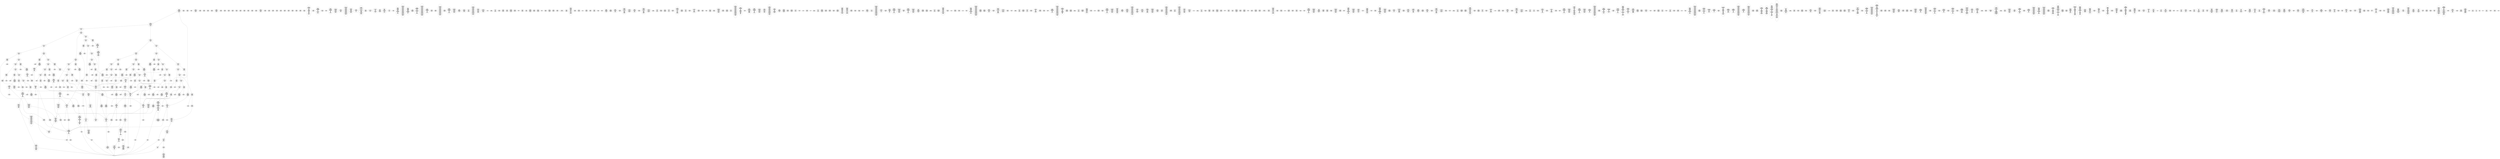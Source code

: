 /* Generated by GvGen v.1.0 (https://www.github.com/stricaud/gvgen) */

digraph G {
compound=true;
   node1 [label="[anywhere]"];
   node2 [label="# 0x0
PUSHX Data
PUSHX Data
MSTORE
PUSHX LogicData
CALLDATASIZE
LT
PUSHX Data
JUMPI
"];
   node3 [label="# 0xd
PUSHX Data
CALLDATALOAD
PUSHX BitData
SHR
PUSHX LogicData
GT
PUSHX Data
JUMPI
"];
   node4 [label="# 0x1e
PUSHX LogicData
GT
PUSHX Data
JUMPI
"];
   node5 [label="# 0x29
PUSHX LogicData
GT
PUSHX Data
JUMPI
"];
   node6 [label="# 0x34
PUSHX LogicData
EQ
PUSHX Data
JUMPI
"];
   node7 [label="# 0x3f
PUSHX LogicData
EQ
PUSHX Data
JUMPI
"];
   node8 [label="# 0x4a
PUSHX LogicData
EQ
PUSHX Data
JUMPI
"];
   node9 [label="# 0x55
PUSHX LogicData
EQ
PUSHX Data
JUMPI
"];
   node10 [label="# 0x60
PUSHX LogicData
EQ
PUSHX Data
JUMPI
"];
   node11 [label="# 0x6b
PUSHX LogicData
EQ
PUSHX Data
JUMPI
"];
   node12 [label="# 0x76
PUSHX Data
REVERT
"];
   node13 [label="# 0x7a
JUMPDEST
PUSHX LogicData
EQ
PUSHX Data
JUMPI
"];
   node14 [label="# 0x86
PUSHX LogicData
EQ
PUSHX Data
JUMPI
"];
   node15 [label="# 0x91
PUSHX LogicData
EQ
PUSHX Data
JUMPI
"];
   node16 [label="# 0x9c
PUSHX LogicData
EQ
PUSHX Data
JUMPI
"];
   node17 [label="# 0xa7
PUSHX LogicData
EQ
PUSHX Data
JUMPI
"];
   node18 [label="# 0xb2
PUSHX Data
REVERT
"];
   node19 [label="# 0xb6
JUMPDEST
PUSHX LogicData
GT
PUSHX Data
JUMPI
"];
   node20 [label="# 0xc2
PUSHX LogicData
EQ
PUSHX Data
JUMPI
"];
   node21 [label="# 0xcd
PUSHX LogicData
EQ
PUSHX Data
JUMPI
"];
   node22 [label="# 0xd8
PUSHX LogicData
EQ
PUSHX Data
JUMPI
"];
   node23 [label="# 0xe3
PUSHX LogicData
EQ
PUSHX Data
JUMPI
"];
   node24 [label="# 0xee
PUSHX LogicData
EQ
PUSHX Data
JUMPI
"];
   node25 [label="# 0xf9
PUSHX LogicData
EQ
PUSHX Data
JUMPI
"];
   node26 [label="# 0x104
PUSHX Data
REVERT
"];
   node27 [label="# 0x108
JUMPDEST
PUSHX LogicData
EQ
PUSHX Data
JUMPI
"];
   node28 [label="# 0x114
PUSHX LogicData
EQ
PUSHX Data
JUMPI
"];
   node29 [label="# 0x11f
PUSHX LogicData
EQ
PUSHX Data
JUMPI
"];
   node30 [label="# 0x12a
PUSHX LogicData
EQ
PUSHX Data
JUMPI
"];
   node31 [label="# 0x135
PUSHX LogicData
EQ
PUSHX Data
JUMPI
"];
   node32 [label="# 0x140
PUSHX Data
REVERT
"];
   node33 [label="# 0x144
JUMPDEST
PUSHX LogicData
GT
PUSHX Data
JUMPI
"];
   node34 [label="# 0x150
PUSHX LogicData
GT
PUSHX Data
JUMPI
"];
   node35 [label="# 0x15b
PUSHX LogicData
EQ
PUSHX Data
JUMPI
"];
   node36 [label="# 0x166
PUSHX LogicData
EQ
PUSHX Data
JUMPI
"];
   node37 [label="# 0x171
PUSHX LogicData
EQ
PUSHX Data
JUMPI
"];
   node38 [label="# 0x17c
PUSHX LogicData
EQ
PUSHX Data
JUMPI
"];
   node39 [label="# 0x187
PUSHX LogicData
EQ
PUSHX Data
JUMPI
"];
   node40 [label="# 0x192
PUSHX LogicData
EQ
PUSHX Data
JUMPI
"];
   node41 [label="# 0x19d
PUSHX Data
REVERT
"];
   node42 [label="# 0x1a1
JUMPDEST
PUSHX LogicData
EQ
PUSHX Data
JUMPI
"];
   node43 [label="# 0x1ad
PUSHX LogicData
EQ
PUSHX Data
JUMPI
"];
   node44 [label="# 0x1b8
PUSHX LogicData
EQ
PUSHX Data
JUMPI
"];
   node45 [label="# 0x1c3
PUSHX LogicData
EQ
PUSHX Data
JUMPI
"];
   node46 [label="# 0x1ce
PUSHX LogicData
EQ
PUSHX Data
JUMPI
"];
   node47 [label="# 0x1d9
PUSHX Data
REVERT
"];
   node48 [label="# 0x1dd
JUMPDEST
PUSHX LogicData
GT
PUSHX Data
JUMPI
"];
   node49 [label="# 0x1e9
PUSHX LogicData
EQ
PUSHX Data
JUMPI
"];
   node50 [label="# 0x1f4
PUSHX LogicData
EQ
PUSHX Data
JUMPI
"];
   node51 [label="# 0x1ff
PUSHX LogicData
EQ
PUSHX Data
JUMPI
"];
   node52 [label="# 0x20a
PUSHX LogicData
EQ
PUSHX Data
JUMPI
"];
   node53 [label="# 0x215
PUSHX LogicData
EQ
PUSHX Data
JUMPI
"];
   node54 [label="# 0x220
PUSHX Data
REVERT
"];
   node55 [label="# 0x224
JUMPDEST
PUSHX LogicData
EQ
PUSHX Data
JUMPI
"];
   node56 [label="# 0x230
PUSHX LogicData
EQ
PUSHX Data
JUMPI
"];
   node57 [label="# 0x23b
PUSHX LogicData
EQ
PUSHX Data
JUMPI
"];
   node58 [label="# 0x246
PUSHX LogicData
EQ
PUSHX Data
JUMPI
"];
   node59 [label="# 0x251
PUSHX LogicData
EQ
PUSHX Data
JUMPI
"];
   node60 [label="# 0x25c
JUMPDEST
PUSHX Data
REVERT
"];
   node61 [label="# 0x261
JUMPDEST
CALLVALUE
ISZERO
PUSHX Data
JUMPI
"];
   node62 [label="# 0x269
PUSHX Data
REVERT
"];
   node63 [label="# 0x26d
JUMPDEST
PUSHX Data
PUSHX Data
CALLDATASIZE
PUSHX Data
PUSHX Data
JUMP
"];
   node64 [label="# 0x27c
JUMPDEST
PUSHX Data
JUMP
"];
   node65 [label="# 0x281
JUMPDEST
PUSHX MemData
MLOAD
ISZERO
ISZERO
MSTORE
PUSHX ArithData
ADD
"];
   node66 [label="# 0x28d
JUMPDEST
PUSHX MemData
MLOAD
SUB
RETURN
"];
   node67 [label="# 0x296
JUMPDEST
CALLVALUE
ISZERO
PUSHX Data
JUMPI
"];
   node68 [label="# 0x29e
PUSHX Data
REVERT
"];
   node69 [label="# 0x2a2
JUMPDEST
PUSHX Data
PUSHX Data
CALLDATASIZE
PUSHX Data
PUSHX Data
JUMP
"];
   node70 [label="# 0x2b1
JUMPDEST
PUSHX Data
JUMP
"];
   node71 [label="# 0x2b6
JUMPDEST
STOP
"];
   node72 [label="# 0x2b8
JUMPDEST
CALLVALUE
ISZERO
PUSHX Data
JUMPI
"];
   node73 [label="# 0x2c0
PUSHX Data
REVERT
"];
   node74 [label="# 0x2c4
JUMPDEST
PUSHX Data
PUSHX Data
JUMP
"];
   node75 [label="# 0x2cd
JUMPDEST
PUSHX MemData
MLOAD
PUSHX Data
PUSHX Data
JUMP
"];
   node76 [label="# 0x2da
JUMPDEST
CALLVALUE
ISZERO
PUSHX Data
JUMPI
"];
   node77 [label="# 0x2e2
PUSHX Data
REVERT
"];
   node78 [label="# 0x2e6
JUMPDEST
PUSHX Data
PUSHX Data
CALLDATASIZE
PUSHX Data
PUSHX Data
JUMP
"];
   node79 [label="# 0x2f5
JUMPDEST
PUSHX Data
JUMP
"];
   node80 [label="# 0x2fa
JUMPDEST
PUSHX MemData
MLOAD
PUSHX ArithData
PUSHX BitData
PUSHX BitData
SHL
SUB
AND
MSTORE
PUSHX ArithData
ADD
PUSHX Data
JUMP
"];
   node81 [label="# 0x312
JUMPDEST
CALLVALUE
ISZERO
PUSHX Data
JUMPI
"];
   node82 [label="# 0x31a
PUSHX Data
REVERT
"];
   node83 [label="# 0x31e
JUMPDEST
PUSHX Data
PUSHX Data
CALLDATASIZE
PUSHX Data
PUSHX Data
JUMP
"];
   node84 [label="# 0x32d
JUMPDEST
PUSHX Data
JUMP
"];
   node85 [label="# 0x332
JUMPDEST
CALLVALUE
ISZERO
PUSHX Data
JUMPI
"];
   node86 [label="# 0x33a
PUSHX Data
REVERT
"];
   node87 [label="# 0x33e
JUMPDEST
PUSHX StorData
SLOAD
"];
   node88 [label="# 0x343
JUMPDEST
PUSHX MemData
MLOAD
MSTORE
PUSHX ArithData
ADD
PUSHX Data
JUMP
"];
   node89 [label="# 0x351
JUMPDEST
CALLVALUE
ISZERO
PUSHX Data
JUMPI
"];
   node90 [label="# 0x359
PUSHX Data
REVERT
"];
   node91 [label="# 0x35d
JUMPDEST
PUSHX Data
PUSHX Data
CALLDATASIZE
PUSHX Data
PUSHX Data
JUMP
"];
   node92 [label="# 0x36c
JUMPDEST
PUSHX Data
JUMP
"];
   node93 [label="# 0x371
JUMPDEST
CALLVALUE
ISZERO
PUSHX Data
JUMPI
"];
   node94 [label="# 0x379
PUSHX Data
REVERT
"];
   node95 [label="# 0x37d
JUMPDEST
PUSHX StorData
SLOAD
PUSHX Data
JUMP
"];
   node96 [label="# 0x386
JUMPDEST
CALLVALUE
ISZERO
PUSHX Data
JUMPI
"];
   node97 [label="# 0x38e
PUSHX Data
REVERT
"];
   node98 [label="# 0x392
JUMPDEST
PUSHX Data
PUSHX Data
CALLDATASIZE
PUSHX Data
PUSHX Data
JUMP
"];
   node99 [label="# 0x3a1
JUMPDEST
PUSHX Data
JUMP
"];
   node100 [label="# 0x3a6
JUMPDEST
PUSHX MemData
MLOAD
PUSHX Data
PUSHX Data
JUMP
"];
   node101 [label="# 0x3b4
JUMPDEST
CALLVALUE
ISZERO
PUSHX Data
JUMPI
"];
   node102 [label="# 0x3bc
PUSHX Data
REVERT
"];
   node103 [label="# 0x3c0
JUMPDEST
PUSHX Data
PUSHX Data
CALLDATASIZE
PUSHX Data
PUSHX Data
JUMP
"];
   node104 [label="# 0x3cf
JUMPDEST
PUSHX Data
JUMP
"];
   node105 [label="# 0x3d4
JUMPDEST
CALLVALUE
ISZERO
PUSHX Data
JUMPI
"];
   node106 [label="# 0x3dc
PUSHX Data
REVERT
"];
   node107 [label="# 0x3e0
JUMPDEST
PUSHX Data
PUSHX Data
CALLDATASIZE
PUSHX Data
PUSHX Data
JUMP
"];
   node108 [label="# 0x3ef
JUMPDEST
PUSHX Data
JUMP
"];
   node109 [label="# 0x3f4
JUMPDEST
CALLVALUE
ISZERO
PUSHX Data
JUMPI
"];
   node110 [label="# 0x3fc
PUSHX Data
REVERT
"];
   node111 [label="# 0x400
JUMPDEST
PUSHX Data
PUSHX Data
JUMP
"];
   node112 [label="# 0x409
JUMPDEST
CALLVALUE
ISZERO
PUSHX Data
JUMPI
"];
   node113 [label="# 0x411
PUSHX Data
REVERT
"];
   node114 [label="# 0x415
JUMPDEST
PUSHX Data
PUSHX Data
JUMP
"];
   node115 [label="# 0x41e
JUMPDEST
CALLVALUE
ISZERO
PUSHX Data
JUMPI
"];
   node116 [label="# 0x426
PUSHX Data
REVERT
"];
   node117 [label="# 0x42a
JUMPDEST
PUSHX Data
PUSHX Data
CALLDATASIZE
PUSHX Data
PUSHX Data
JUMP
"];
   node118 [label="# 0x439
JUMPDEST
PUSHX Data
JUMP
"];
   node119 [label="# 0x43e
JUMPDEST
CALLVALUE
ISZERO
PUSHX Data
JUMPI
"];
   node120 [label="# 0x446
PUSHX Data
REVERT
"];
   node121 [label="# 0x44a
JUMPDEST
PUSHX Data
PUSHX Data
CALLDATASIZE
PUSHX Data
PUSHX Data
JUMP
"];
   node122 [label="# 0x459
JUMPDEST
PUSHX Data
JUMP
"];
   node123 [label="# 0x45e
JUMPDEST
CALLVALUE
ISZERO
PUSHX Data
JUMPI
"];
   node124 [label="# 0x466
PUSHX Data
REVERT
"];
   node125 [label="# 0x46a
JUMPDEST
PUSHX Data
PUSHX Data
CALLDATASIZE
PUSHX Data
PUSHX Data
JUMP
"];
   node126 [label="# 0x479
JUMPDEST
PUSHX Data
JUMP
"];
   node127 [label="# 0x47e
JUMPDEST
CALLVALUE
ISZERO
PUSHX Data
JUMPI
"];
   node128 [label="# 0x486
PUSHX Data
REVERT
"];
   node129 [label="# 0x48a
JUMPDEST
PUSHX Data
PUSHX Data
CALLDATASIZE
PUSHX Data
PUSHX Data
JUMP
"];
   node130 [label="# 0x499
JUMPDEST
PUSHX Data
JUMP
"];
   node131 [label="# 0x49e
JUMPDEST
CALLVALUE
ISZERO
PUSHX Data
JUMPI
"];
   node132 [label="# 0x4a6
PUSHX Data
REVERT
"];
   node133 [label="# 0x4aa
JUMPDEST
PUSHX Data
PUSHX Data
CALLDATASIZE
PUSHX Data
PUSHX Data
JUMP
"];
   node134 [label="# 0x4b9
JUMPDEST
PUSHX Data
JUMP
"];
   node135 [label="# 0x4be
JUMPDEST
CALLVALUE
ISZERO
PUSHX Data
JUMPI
"];
   node136 [label="# 0x4c6
PUSHX Data
REVERT
"];
   node137 [label="# 0x4ca
JUMPDEST
PUSHX Data
PUSHX Data
CALLDATASIZE
PUSHX Data
PUSHX Data
JUMP
"];
   node138 [label="# 0x4d9
JUMPDEST
PUSHX Data
JUMP
"];
   node139 [label="# 0x4de
JUMPDEST
CALLVALUE
ISZERO
PUSHX Data
JUMPI
"];
   node140 [label="# 0x4e6
PUSHX Data
REVERT
"];
   node141 [label="# 0x4ea
JUMPDEST
PUSHX Data
PUSHX Data
CALLDATASIZE
PUSHX Data
PUSHX Data
JUMP
"];
   node142 [label="# 0x4f9
JUMPDEST
PUSHX Data
JUMP
"];
   node143 [label="# 0x4fe
JUMPDEST
CALLVALUE
ISZERO
PUSHX Data
JUMPI
"];
   node144 [label="# 0x506
PUSHX Data
REVERT
"];
   node145 [label="# 0x50a
JUMPDEST
PUSHX Data
PUSHX Data
CALLDATASIZE
PUSHX Data
PUSHX Data
JUMP
"];
   node146 [label="# 0x519
JUMPDEST
PUSHX Data
JUMP
"];
   node147 [label="# 0x51e
JUMPDEST
PUSHX MemData
MLOAD
PUSHX Data
PUSHX Data
JUMP
"];
   node148 [label="# 0x52b
JUMPDEST
CALLVALUE
ISZERO
PUSHX Data
JUMPI
"];
   node149 [label="# 0x533
PUSHX Data
REVERT
"];
   node150 [label="# 0x537
JUMPDEST
PUSHX Data
PUSHX Data
CALLDATASIZE
PUSHX Data
PUSHX Data
JUMP
"];
   node151 [label="# 0x546
JUMPDEST
PUSHX Data
JUMP
"];
   node152 [label="# 0x54b
JUMPDEST
CALLVALUE
ISZERO
PUSHX Data
JUMPI
"];
   node153 [label="# 0x553
PUSHX Data
REVERT
"];
   node154 [label="# 0x557
JUMPDEST
PUSHX Data
PUSHX Data
JUMP
"];
   node155 [label="# 0x560
JUMPDEST
CALLVALUE
ISZERO
PUSHX Data
JUMPI
"];
   node156 [label="# 0x568
PUSHX Data
REVERT
"];
   node157 [label="# 0x56c
JUMPDEST
PUSHX StorData
SLOAD
PUSHX Data
JUMP
"];
   node158 [label="# 0x575
JUMPDEST
CALLVALUE
ISZERO
PUSHX Data
JUMPI
"];
   node159 [label="# 0x57d
PUSHX Data
REVERT
"];
   node160 [label="# 0x581
JUMPDEST
PUSHX Data
PUSHX Data
CALLDATASIZE
PUSHX Data
PUSHX Data
JUMP
"];
   node161 [label="# 0x590
JUMPDEST
PUSHX Data
JUMP
"];
   node162 [label="# 0x595
JUMPDEST
CALLVALUE
ISZERO
PUSHX Data
JUMPI
"];
   node163 [label="# 0x59d
PUSHX Data
REVERT
"];
   node164 [label="# 0x5a1
JUMPDEST
PUSHX StorData
SLOAD
PUSHX BitData
AND
PUSHX Data
JUMP
"];
   node165 [label="# 0x5ad
JUMPDEST
CALLVALUE
ISZERO
PUSHX Data
JUMPI
"];
   node166 [label="# 0x5b5
PUSHX Data
REVERT
"];
   node167 [label="# 0x5b9
JUMPDEST
PUSHX StorData
SLOAD
PUSHX ArithData
PUSHX BitData
PUSHX BitData
SHL
SUB
AND
PUSHX Data
JUMP
"];
   node168 [label="# 0x5cb
JUMPDEST
CALLVALUE
ISZERO
PUSHX Data
JUMPI
"];
   node169 [label="# 0x5d3
PUSHX Data
REVERT
"];
   node170 [label="# 0x5d7
JUMPDEST
PUSHX Data
PUSHX Data
CALLDATASIZE
PUSHX Data
PUSHX Data
JUMP
"];
   node171 [label="# 0x5e6
JUMPDEST
PUSHX Data
JUMP
"];
   node172 [label="# 0x5eb
JUMPDEST
CALLVALUE
ISZERO
PUSHX Data
JUMPI
"];
   node173 [label="# 0x5f3
PUSHX Data
REVERT
"];
   node174 [label="# 0x5f7
JUMPDEST
PUSHX Data
PUSHX Data
JUMP
"];
   node175 [label="# 0x600
JUMPDEST
CALLVALUE
ISZERO
PUSHX Data
JUMPI
"];
   node176 [label="# 0x608
PUSHX Data
REVERT
"];
   node177 [label="# 0x60c
JUMPDEST
PUSHX StorData
SLOAD
PUSHX Data
JUMP
"];
   node178 [label="# 0x615
JUMPDEST
PUSHX Data
PUSHX Data
CALLDATASIZE
PUSHX Data
PUSHX Data
JUMP
"];
   node179 [label="# 0x623
JUMPDEST
PUSHX Data
JUMP
"];
   node180 [label="# 0x628
JUMPDEST
CALLVALUE
ISZERO
PUSHX Data
JUMPI
"];
   node181 [label="# 0x630
PUSHX Data
REVERT
"];
   node182 [label="# 0x634
JUMPDEST
PUSHX Data
PUSHX Data
CALLDATASIZE
PUSHX Data
PUSHX Data
JUMP
"];
   node183 [label="# 0x643
JUMPDEST
PUSHX Data
JUMP
"];
   node184 [label="# 0x648
JUMPDEST
CALLVALUE
ISZERO
PUSHX Data
JUMPI
"];
   node185 [label="# 0x650
PUSHX Data
REVERT
"];
   node186 [label="# 0x654
JUMPDEST
PUSHX Data
PUSHX Data
CALLDATASIZE
PUSHX Data
PUSHX Data
JUMP
"];
   node187 [label="# 0x663
JUMPDEST
PUSHX Data
JUMP
"];
   node188 [label="# 0x668
JUMPDEST
CALLVALUE
ISZERO
PUSHX Data
JUMPI
"];
   node189 [label="# 0x670
PUSHX Data
REVERT
"];
   node190 [label="# 0x674
JUMPDEST
PUSHX StorData
SLOAD
PUSHX Data
JUMP
"];
   node191 [label="# 0x67d
JUMPDEST
CALLVALUE
ISZERO
PUSHX Data
JUMPI
"];
   node192 [label="# 0x685
PUSHX Data
REVERT
"];
   node193 [label="# 0x689
JUMPDEST
PUSHX Data
PUSHX Data
CALLDATASIZE
PUSHX Data
PUSHX Data
JUMP
"];
   node194 [label="# 0x698
JUMPDEST
PUSHX Data
JUMP
"];
   node195 [label="# 0x69d
JUMPDEST
CALLVALUE
ISZERO
PUSHX Data
JUMPI
"];
   node196 [label="# 0x6a5
PUSHX Data
REVERT
"];
   node197 [label="# 0x6a9
JUMPDEST
PUSHX Data
PUSHX Data
CALLDATASIZE
PUSHX Data
PUSHX Data
JUMP
"];
   node198 [label="# 0x6b8
JUMPDEST
PUSHX Data
JUMP
"];
   node199 [label="# 0x6bd
JUMPDEST
CALLVALUE
ISZERO
PUSHX Data
JUMPI
"];
   node200 [label="# 0x6c5
PUSHX Data
REVERT
"];
   node201 [label="# 0x6c9
JUMPDEST
PUSHX Data
PUSHX Data
CALLDATASIZE
PUSHX Data
PUSHX Data
JUMP
"];
   node202 [label="# 0x6d8
JUMPDEST
PUSHX Data
JUMP
"];
   node203 [label="# 0x6dd
JUMPDEST
CALLVALUE
ISZERO
PUSHX Data
JUMPI
"];
   node204 [label="# 0x6e5
PUSHX Data
REVERT
"];
   node205 [label="# 0x6e9
JUMPDEST
PUSHX Data
PUSHX Data
CALLDATASIZE
PUSHX Data
PUSHX Data
JUMP
"];
   node206 [label="# 0x6f8
JUMPDEST
PUSHX Data
JUMP
"];
   node207 [label="# 0x6fd
JUMPDEST
CALLVALUE
ISZERO
PUSHX Data
JUMPI
"];
   node208 [label="# 0x705
PUSHX Data
REVERT
"];
   node209 [label="# 0x709
JUMPDEST
PUSHX Data
PUSHX Data
CALLDATASIZE
PUSHX Data
PUSHX Data
JUMP
"];
   node210 [label="# 0x718
JUMPDEST
PUSHX Data
JUMP
"];
   node211 [label="# 0x71d
JUMPDEST
CALLVALUE
ISZERO
PUSHX Data
JUMPI
"];
   node212 [label="# 0x725
PUSHX Data
REVERT
"];
   node213 [label="# 0x729
JUMPDEST
PUSHX Data
PUSHX Data
JUMP
"];
   node214 [label="# 0x732
JUMPDEST
CALLVALUE
ISZERO
PUSHX Data
JUMPI
"];
   node215 [label="# 0x73a
PUSHX Data
REVERT
"];
   node216 [label="# 0x73e
JUMPDEST
PUSHX Data
PUSHX Data
CALLDATASIZE
PUSHX Data
PUSHX Data
JUMP
"];
   node217 [label="# 0x74d
JUMPDEST
PUSHX ArithData
PUSHX BitData
PUSHX BitData
SHL
SUB
AND
PUSHX Data
MSTORE
PUSHX Data
PUSHX Data
MSTORE
PUSHX Data
SHA3
AND
MSTORE
MSTORE
SHA3
SLOAD
PUSHX BitData
AND
JUMP
"];
   node218 [label="# 0x77b
JUMPDEST
CALLVALUE
ISZERO
PUSHX Data
JUMPI
"];
   node219 [label="# 0x783
PUSHX Data
REVERT
"];
   node220 [label="# 0x787
JUMPDEST
PUSHX Data
PUSHX Data
JUMP
"];
   node221 [label="# 0x790
JUMPDEST
CALLVALUE
ISZERO
PUSHX Data
JUMPI
"];
   node222 [label="# 0x798
PUSHX Data
REVERT
"];
   node223 [label="# 0x79c
JUMPDEST
PUSHX Data
PUSHX Data
CALLDATASIZE
PUSHX Data
PUSHX Data
JUMP
"];
   node224 [label="# 0x7ab
JUMPDEST
PUSHX Data
JUMP
"];
   node225 [label="# 0x7b0
JUMPDEST
PUSHX Data
PUSHX ArithData
PUSHX BitData
PUSHX BitData
SHL
SUB
NOT
AND
PUSHX BitData
PUSHX BitData
SHL
EQ
PUSHX Data
JUMPI
"];
   node226 [label="# 0x7cc
PUSHX Data
PUSHX Data
JUMP
"];
   node227 [label="# 0x7d5
JUMPDEST
JUMP
"];
   node228 [label="# 0x7db
JUMPDEST
PUSHX StorData
SLOAD
PUSHX ArithData
PUSHX BitData
PUSHX BitData
SHL
SUB
AND
CALLER
EQ
PUSHX Data
JUMPI
"];
   node229 [label="# 0x7ee
PUSHX MemData
MLOAD
PUSHX BitData
PUSHX BitData
SHL
MSTORE
PUSHX ArithData
ADD
PUSHX Data
PUSHX Data
JUMP
"];
   node230 [label="# 0x805
JUMPDEST
PUSHX MemData
MLOAD
SUB
REVERT
"];
   node231 [label="# 0x80e
JUMPDEST
PUSHX LogicData
GT
ISZERO
PUSHX Data
JUMPI
"];
   node232 [label="# 0x819
PUSHX MemData
MLOAD
PUSHX BitData
PUSHX BitData
SHL
MSTORE
PUSHX Data
PUSHX ArithData
ADD
MSTORE
PUSHX Data
PUSHX ArithData
ADD
MSTORE
PUSHX Data
PUSHX ArithData
ADD
MSTORE
PUSHX ArithData
ADD
PUSHX Data
JUMP
"];
   node233 [label="# 0x860
JUMPDEST
PUSHX StorData
SLOAD
SSTORE
PUSHX Data
MLOAD
MSTORE
PUSHX ArithData
ADD
MSTORE
PUSHX Data
ADD
"];
   node234 [label="# 0x89a
JUMPDEST
PUSHX MemData
MLOAD
SUB
LOGX
JUMP
"];
   node235 [label="# 0x8a6
JUMPDEST
PUSHX Data
PUSHX StorData
SLOAD
PUSHX Data
PUSHX Data
JUMP
"];
   node236 [label="# 0x8b5
JUMPDEST
PUSHX ArithData
ADD
PUSHX ArithData
DIV
MUL
PUSHX ArithData
ADD
PUSHX MemData
MLOAD
ADD
PUSHX Data
MSTORE
MSTORE
PUSHX ArithData
ADD
SLOAD
PUSHX Data
PUSHX Data
JUMP
"];
   node237 [label="# 0x8e1
JUMPDEST
ISZERO
PUSHX Data
JUMPI
"];
   node238 [label="# 0x8e8
PUSHX LogicData
LT
PUSHX Data
JUMPI
"];
   node239 [label="# 0x8f0
PUSHX ArithData
SLOAD
DIV
MUL
MSTORE
PUSHX ArithData
ADD
PUSHX Data
JUMP
"];
   node240 [label="# 0x903
JUMPDEST
ADD
PUSHX Data
MSTORE
PUSHX Data
PUSHX Data
SHA3
"];
   node241 [label="# 0x911
JUMPDEST
SLOAD
MSTORE
PUSHX ArithData
ADD
PUSHX ArithData
ADD
GT
PUSHX Data
JUMPI
"];
   node242 [label="# 0x925
SUB
PUSHX BitData
AND
ADD
"];
   node243 [label="# 0x92e
JUMPDEST
JUMP
"];
   node244 [label="# 0x938
JUMPDEST
PUSHX Data
MSTORE
PUSHX Data
PUSHX Data
MSTORE
PUSHX Data
SHA3
SLOAD
PUSHX ArithData
PUSHX BitData
PUSHX BitData
SHL
SUB
AND
PUSHX Data
JUMPI
"];
   node245 [label="# 0x955
PUSHX MemData
MLOAD
PUSHX BitData
PUSHX BitData
SHL
MSTORE
PUSHX Data
PUSHX ArithData
ADD
MSTORE
PUSHX Data
PUSHX ArithData
ADD
MSTORE
PUSHX Data
PUSHX ArithData
ADD
MSTORE
PUSHX BitData
PUSHX BitData
SHL
PUSHX ArithData
ADD
MSTORE
PUSHX ArithData
ADD
PUSHX Data
JUMP
"];
   node246 [label="# 0x9b1
JUMPDEST
PUSHX Data
MSTORE
PUSHX Data
PUSHX Data
MSTORE
PUSHX Data
SHA3
SLOAD
PUSHX ArithData
PUSHX BitData
PUSHX BitData
SHL
SUB
AND
JUMP
"];
   node247 [label="# 0x9cd
JUMPDEST
PUSHX Data
PUSHX Data
PUSHX Data
JUMP
"];
   node248 [label="# 0x9d8
JUMPDEST
PUSHX ArithData
PUSHX BitData
PUSHX BitData
SHL
SUB
AND
PUSHX ArithData
PUSHX BitData
PUSHX BitData
SHL
SUB
AND
EQ
ISZERO
PUSHX Data
JUMPI
"];
   node249 [label="# 0x9f5
PUSHX MemData
MLOAD
PUSHX BitData
PUSHX BitData
SHL
MSTORE
PUSHX Data
PUSHX ArithData
ADD
MSTORE
PUSHX Data
PUSHX ArithData
ADD
MSTORE
PUSHX Data
PUSHX ArithData
ADD
MSTORE
PUSHX BitData
PUSHX BitData
SHL
PUSHX ArithData
ADD
MSTORE
PUSHX ArithData
ADD
PUSHX Data
JUMP
"];
   node250 [label="# 0xa46
JUMPDEST
CALLER
PUSHX ArithData
PUSHX BitData
PUSHX BitData
SHL
SUB
AND
EQ
PUSHX Data
JUMPI
"];
   node251 [label="# 0xa58
PUSHX Data
CALLER
PUSHX Data
JUMP
"];
   node252 [label="# 0xa62
JUMPDEST
PUSHX Data
JUMPI
"];
   node253 [label="# 0xa67
PUSHX MemData
MLOAD
PUSHX BitData
PUSHX BitData
SHL
MSTORE
PUSHX Data
PUSHX ArithData
ADD
MSTORE
PUSHX Data
PUSHX ArithData
ADD
MSTORE
PUSHX Data
PUSHX ArithData
ADD
MSTORE
PUSHX Data
PUSHX ArithData
ADD
MSTORE
PUSHX ArithData
ADD
PUSHX Data
JUMP
"];
   node254 [label="# 0xad4
JUMPDEST
PUSHX Data
PUSHX Data
JUMP
"];
   node255 [label="# 0xade
JUMPDEST
JUMP
"];
   node256 [label="# 0xae3
JUMPDEST
PUSHX StorData
SLOAD
PUSHX ArithData
PUSHX BitData
PUSHX BitData
SHL
SUB
AND
CALLER
EQ
PUSHX Data
JUMPI
"];
   node257 [label="# 0xaf6
PUSHX MemData
MLOAD
PUSHX BitData
PUSHX BitData
SHL
MSTORE
PUSHX ArithData
ADD
PUSHX Data
PUSHX Data
JUMP
"];
   node258 [label="# 0xb0d
JUMPDEST
PUSHX Data
PUSHX Data
PUSHX StorData
SLOAD
JUMP
"];
   node259 [label="# 0xb18
JUMPDEST
PUSHX StorData
SLOAD
PUSHX Data
PUSHX Data
JUMP
"];
   node260 [label="# 0xb29
JUMPDEST
GT
ISZERO
PUSHX Data
JUMPI
"];
   node261 [label="# 0xb30
PUSHX MemData
MLOAD
PUSHX BitData
PUSHX BitData
SHL
MSTORE
PUSHX Data
PUSHX ArithData
ADD
MSTORE
PUSHX Data
PUSHX ArithData
ADD
MSTORE
PUSHX BitData
PUSHX BitData
SHL
PUSHX ArithData
ADD
MSTORE
PUSHX ArithData
ADD
PUSHX Data
JUMP
"];
   node262 [label="# 0xb71
JUMPDEST
PUSHX StorData
SLOAD
PUSHX Data
DIV
PUSHX BitData
AND
PUSHX Data
ISZERO
PUSHX Data
JUMPI
"];
   node263 [label="# 0xb89
PUSHX StorData
SLOAD
PUSHX LogicData
EQ
PUSHX Data
PUSHX Data
JUMP
"];
   node264 [label="# 0xb9e
JUMPDEST
"];
   node265 [label="# 0xba1
JUMPDEST
PUSHX Data
"];
   node266 [label="# 0xba4
JUMPDEST
LT
ISZERO
PUSHX Data
JUMPI
"];
   node267 [label="# 0xbad
PUSHX Data
PUSHX Data
JUMP
"];
   node268 [label="# 0xbb6
JUMPDEST
PUSHX Data
CALLER
PUSHX Data
JUMP
"];
   node269 [label="# 0xbc5
JUMPDEST
ISZERO
PUSHX Data
JUMPI
"];
   node270 [label="# 0xbcd
PUSHX Data
PUSHX Data
PUSHX Data
PUSHX Data
PUSHX Data
JUMP
"];
   node271 [label="# 0xbdc
JUMPDEST
PUSHX Data
PUSHX Data
JUMP
"];
   node272 [label="# 0xbe6
JUMPDEST
LT
"];
   node273 [label="# 0xbe9
JUMPDEST
ISZERO
PUSHX Data
JUMPI
"];
   node274 [label="# 0xbef
ISZERO
PUSHX Data
JUMPI
"];
   node275 [label="# 0xbf6
PUSHX Data
PUSHX Data
PUSHX Data
PUSHX Data
PUSHX Data
JUMP
"];
   node276 [label="# 0xc06
JUMPDEST
PUSHX Data
PUSHX Data
JUMP
"];
   node277 [label="# 0xc10
JUMPDEST
PUSHX Data
PUSHX Data
PUSHX Data
JUMP
"];
   node278 [label="# 0xc1c
JUMPDEST
EQ
"];
   node279 [label="# 0xc1e
JUMPDEST
PUSHX Data
JUMPI
"];
   node280 [label="# 0xc27
PUSHX Data
PUSHX Data
PUSHX Data
PUSHX Data
JUMP
"];
   node281 [label="# 0xc35
JUMPDEST
PUSHX Data
PUSHX Data
JUMP
"];
   node282 [label="# 0xc3f
JUMPDEST
PUSHX Data
JUMP
"];
   node283 [label="# 0xc44
JUMPDEST
PUSHX LogicData
EQ
"];
   node284 [label="# 0xc48
JUMPDEST
ISZERO
PUSHX Data
JUMPI
"];
   node285 [label="# 0xc4e
PUSHX Data
MSTORE
PUSHX Data
PUSHX Data
MSTORE
PUSHX Data
SHA3
SLOAD
PUSHX BitData
NOT
AND
PUSHX BitData
OR
SSTORE
PUSHX Data
PUSHX Data
JUMP
"];
   node286 [label="# 0xc75
JUMPDEST
PUSHX Data
JUMP
"];
   node287 [label="# 0xc7d
JUMPDEST
PUSHX Data
PUSHX Data
JUMP
"];
   node288 [label="# 0xc87
JUMPDEST
"];
   node289 [label="# 0xc8b
JUMPDEST
PUSHX Data
PUSHX Data
JUMP
"];
   node290 [label="# 0xc96
JUMPDEST
PUSHX Data
JUMP
"];
   node291 [label="# 0xc9e
JUMPDEST
ISZERO
PUSHX Data
JUMPI
"];
   node292 [label="# 0xca6
PUSHX Data
SSTORE
"];
   node293 [label="# 0xcab
JUMPDEST
JUMP
"];
   node294 [label="# 0xcb7
JUMPDEST
PUSHX Data
PUSHX Data
PUSHX Data
PUSHX StorData
SLOAD
JUMP
"];
   node295 [label="# 0xcc5
JUMPDEST
PUSHX Data
PUSHX Data
PUSHX Data
JUMP
"];
   node296 [label="# 0xcd4
JUMPDEST
PUSHX Data
PUSHX LogicData
GT
ISZERO
PUSHX Data
JUMPI
"];
   node297 [label="# 0xcea
PUSHX Data
PUSHX Data
JUMP
"];
   node298 [label="# 0xcf1
JUMPDEST
PUSHX MemData
MLOAD
MSTORE
PUSHX ArithData
MUL
PUSHX ArithData
ADD
ADD
PUSHX Data
MSTORE
ISZERO
PUSHX Data
JUMPI
"];
   node299 [label="# 0xd0b
PUSHX ArithData
ADD
PUSHX ArithData
MUL
CALLDATASIZE
CALLDATACOPY
ADD
"];
   node300 [label="# 0xd1a
JUMPDEST
PUSHX Data
PUSHX LogicData
GT
ISZERO
PUSHX Data
JUMPI
"];
   node301 [label="# 0xd31
PUSHX Data
PUSHX Data
JUMP
"];
   node302 [label="# 0xd38
JUMPDEST
PUSHX MemData
MLOAD
MSTORE
PUSHX ArithData
MUL
PUSHX ArithData
ADD
ADD
PUSHX Data
MSTORE
ISZERO
PUSHX Data
JUMPI
"];
   node303 [label="# 0xd52
PUSHX ArithData
ADD
PUSHX ArithData
MUL
CALLDATASIZE
CALLDATACOPY
ADD
"];
   node304 [label="# 0xd61
JUMPDEST
PUSHX Data
"];
   node305 [label="# 0xd68
JUMPDEST
LT
ISZERO
PUSHX Data
JUMPI
"];
   node306 [label="# 0xd71
PUSHX Data
PUSHX Data
PUSHX Data
JUMP
"];
   node307 [label="# 0xd7d
JUMPDEST
PUSHX Data
PUSHX Data
PUSHX Data
JUMP
"];
   node308 [label="# 0xd88
JUMPDEST
MLOAD
LT
PUSHX Data
JUMPI
"];
   node309 [label="# 0xd93
PUSHX Data
PUSHX Data
JUMP
"];
   node310 [label="# 0xd9a
JUMPDEST
PUSHX ArithData
PUSHX BitData
PUSHX BitData
SHL
SUB
AND
PUSHX ArithData
MUL
ADD
ADD
MSTORE
PUSHX Data
PUSHX Data
JUMP
"];
   node311 [label="# 0xdbc
JUMPDEST
PUSHX Data
PUSHX Data
PUSHX Data
JUMP
"];
   node312 [label="# 0xdc7
JUMPDEST
MLOAD
LT
PUSHX Data
JUMPI
"];
   node313 [label="# 0xdd2
PUSHX Data
PUSHX Data
JUMP
"];
   node314 [label="# 0xdd9
JUMPDEST
PUSHX ArithData
MUL
ADD
ADD
MSTORE
PUSHX Data
PUSHX Data
JUMP
"];
   node315 [label="# 0xdee
JUMPDEST
PUSHX Data
PUSHX Data
JUMP
"];
   node316 [label="# 0xdfc
JUMPDEST
PUSHX Data
JUMP
"];
   node317 [label="# 0xe04
JUMPDEST
JUMP
"];
   node318 [label="# 0xe14
JUMPDEST
PUSHX Data
CALLER
PUSHX Data
JUMP
"];
   node319 [label="# 0xe1e
JUMPDEST
PUSHX Data
JUMPI
"];
   node320 [label="# 0xe23
PUSHX MemData
MLOAD
PUSHX BitData
PUSHX BitData
SHL
MSTORE
PUSHX ArithData
ADD
PUSHX Data
PUSHX Data
JUMP
"];
   node321 [label="# 0xe3a
JUMPDEST
PUSHX Data
PUSHX Data
JUMP
"];
   node322 [label="# 0xe45
JUMPDEST
PUSHX Data
PUSHX Data
PUSHX Data
JUMP
"];
   node323 [label="# 0xe50
JUMPDEST
LT
PUSHX Data
JUMPI
"];
   node324 [label="# 0xe57
PUSHX MemData
MLOAD
PUSHX BitData
PUSHX BitData
SHL
MSTORE
PUSHX Data
PUSHX ArithData
ADD
MSTORE
PUSHX Data
PUSHX ArithData
ADD
MSTORE
PUSHX Data
PUSHX ArithData
ADD
MSTORE
PUSHX BitData
PUSHX BitData
SHL
PUSHX ArithData
ADD
MSTORE
PUSHX ArithData
ADD
PUSHX Data
JUMP
"];
   node325 [label="# 0xeb2
JUMPDEST
PUSHX ArithData
PUSHX BitData
PUSHX BitData
SHL
SUB
AND
PUSHX Data
MSTORE
PUSHX Data
PUSHX Data
MSTORE
PUSHX Data
SHA3
MSTORE
MSTORE
SHA3
SLOAD
JUMP
"];
   node326 [label="# 0xedb
JUMPDEST
PUSHX StorData
SLOAD
PUSHX ArithData
PUSHX BitData
PUSHX BitData
SHL
SUB
AND
CALLER
EQ
PUSHX Data
JUMPI
"];
   node327 [label="# 0xeee
PUSHX MemData
MLOAD
PUSHX BitData
PUSHX BitData
SHL
MSTORE
PUSHX ArithData
ADD
PUSHX Data
PUSHX Data
JUMP
"];
   node328 [label="# 0xf05
JUMPDEST
PUSHX StorData
SLOAD
PUSHX ArithData
PUSHX BitData
PUSHX BitData
SHL
SUB
AND
PUSHX MemData
MLOAD
PUSHX ArithData
PUSHX BitData
PUSHX BitData
SHL
SUB
AND
SELFBALANCE
ISZERO
PUSHX ArithData
MUL
PUSHX Data
CALL
ISZERO
ISZERO
PUSHX Data
JUMPI
"];
   node329 [label="# 0xf43
RETURNDATASIZE
PUSHX Data
RETURNDATACOPY
RETURNDATASIZE
PUSHX Data
REVERT
"];
   node330 [label="# 0xf4c
JUMPDEST
PUSHX StorData
SLOAD
PUSHX Data
PUSHX Data
DIV
PUSHX BitData
AND
PUSHX Data
JUMPI
"];
   node331 [label="# 0xf5f
PUSHX Data
JUMP
"];
   node332 [label="# 0xf64
JUMPDEST
PUSHX StorData
SLOAD
PUSHX StorData
SLOAD
PUSHX Data
PUSHX Data
JUMP
"];
   node333 [label="# 0xf74
JUMPDEST
JUMP
"];
   node334 [label="# 0xf79
JUMPDEST
PUSHX Data
PUSHX MemData
MLOAD
PUSHX ArithData
ADD
PUSHX Data
MSTORE
PUSHX Data
MSTORE
PUSHX Data
JUMP
"];
   node335 [label="# 0xf94
JUMPDEST
PUSHX StorData
SLOAD
PUSHX ArithData
PUSHX BitData
PUSHX BitData
SHL
SUB
AND
CALLER
EQ
PUSHX Data
JUMPI
"];
   node336 [label="# 0xfa7
PUSHX MemData
MLOAD
PUSHX BitData
PUSHX BitData
SHL
MSTORE
PUSHX ArithData
ADD
PUSHX Data
PUSHX Data
JUMP
"];
   node337 [label="# 0xfbe
JUMPDEST
PUSHX StorData
SLOAD
PUSHX Data
DIV
PUSHX BitData
AND
ISZERO
PUSHX Data
JUMPI
"];
   node338 [label="# 0xfcf
PUSHX MemData
MLOAD
PUSHX BitData
PUSHX BitData
SHL
MSTORE
PUSHX Data
PUSHX ArithData
ADD
MSTORE
PUSHX Data
PUSHX ArithData
ADD
MSTORE
PUSHX BitData
PUSHX BitData
SHL
PUSHX ArithData
ADD
MSTORE
PUSHX ArithData
ADD
PUSHX Data
JUMP
"];
   node339 [label="# 0x1009
JUMPDEST
PUSHX StorData
SLOAD
PUSHX BitData
NOT
AND
SSTORE
PUSHX Data
PUSHX Data
PUSHX StorData
SLOAD
JUMP
"];
   node340 [label="# 0x101e
JUMPDEST
PUSHX Data
PUSHX Data
PUSHX StorData
SLOAD
JUMP
"];
   node341 [label="# 0x102b
JUMPDEST
PUSHX Data
PUSHX Data
PUSHX Data
PUSHX Data
PUSHX Data
JUMP
"];
   node342 [label="# 0x103c
JUMPDEST
PUSHX Data
PUSHX Data
JUMP
"];
   node343 [label="# 0x1046
JUMPDEST
PUSHX Data
PUSHX Data
PUSHX Data
JUMP
"];
   node344 [label="# 0x1054
JUMPDEST
GT
PUSHX Data
JUMPI
"];
   node345 [label="# 0x105e
PUSHX Data
JUMP
"];
   node346 [label="# 0x1063
JUMPDEST
"];
   node347 [label="# 0x1065
JUMPDEST
PUSHX Data
JUMPI
"];
   node348 [label="# 0x106d
JUMP
"];
   node349 [label="# 0x1074
JUMPDEST
PUSHX Data
"];
   node350 [label="# 0x1078
JUMPDEST
LT
ISZERO
PUSHX Data
JUMPI
"];
   node351 [label="# 0x1081
JUMPDEST
PUSHX Data
PUSHX Data
PUSHX Data
PUSHX Data
JUMP
"];
   node352 [label="# 0x1090
JUMPDEST
PUSHX Data
PUSHX Data
JUMP
"];
   node353 [label="# 0x109a
JUMPDEST
PUSHX Data
PUSHX Data
JUMP
"];
   node354 [label="# 0x10a4
JUMPDEST
PUSHX Data
JUMP
"];
   node355 [label="# 0x10aa
JUMPDEST
PUSHX Data
PUSHX Data
PUSHX Data
JUMP
"];
   node356 [label="# 0x10b5
JUMPDEST
PUSHX Data
MSTORE
PUSHX Data
PUSHX Data
MSTORE
PUSHX Data
SHA3
SLOAD
PUSHX BitData
AND
ISZERO
ISZERO
PUSHX LogicData
EQ
PUSHX Data
JUMPI
"];
   node357 [label="# 0x10d4
PUSHX Data
MSTORE
PUSHX Data
PUSHX Data
MSTORE
PUSHX Data
SHA3
SLOAD
PUSHX BitData
NOT
AND
PUSHX BitData
OR
SSTORE
PUSHX Data
PUSHX Data
JUMP
"];
   node358 [label="# 0x10f6
JUMPDEST
PUSHX Data
PUSHX Data
JUMP
"];
   node359 [label="# 0x1104
JUMPDEST
PUSHX Data
JUMP
"];
   node360 [label="# 0x110c
JUMPDEST
PUSHX Data
SSTORE
"];
   node361 [label="# 0x1118
JUMPDEST
JUMP
"];
   node362 [label="# 0x111c
JUMPDEST
PUSHX Data
PUSHX Data
PUSHX StorData
SLOAD
JUMP
"];
   node363 [label="# 0x1127
JUMPDEST
LT
PUSHX Data
JUMPI
"];
   node364 [label="# 0x112e
PUSHX MemData
MLOAD
PUSHX BitData
PUSHX BitData
SHL
MSTORE
PUSHX Data
PUSHX ArithData
ADD
MSTORE
PUSHX Data
PUSHX ArithData
ADD
MSTORE
PUSHX Data
PUSHX ArithData
ADD
MSTORE
PUSHX BitData
PUSHX BitData
SHL
PUSHX ArithData
ADD
MSTORE
PUSHX ArithData
ADD
PUSHX Data
JUMP
"];
   node365 [label="# 0x118a
JUMPDEST
PUSHX StorData
SLOAD
LT
PUSHX Data
JUMPI
"];
   node366 [label="# 0x1196
PUSHX Data
PUSHX Data
JUMP
"];
   node367 [label="# 0x119d
JUMPDEST
PUSHX Data
MSTORE
PUSHX Data
PUSHX Data
SHA3
ADD
SLOAD
JUMP
"];
   node368 [label="# 0x11af
JUMPDEST
PUSHX StorData
SLOAD
PUSHX ArithData
PUSHX BitData
PUSHX BitData
SHL
SUB
AND
CALLER
EQ
PUSHX Data
JUMPI
"];
   node369 [label="# 0x11c2
PUSHX MemData
MLOAD
PUSHX BitData
PUSHX BitData
SHL
MSTORE
PUSHX ArithData
ADD
PUSHX Data
PUSHX Data
JUMP
"];
   node370 [label="# 0x11d9
JUMPDEST
PUSHX Data
SSTORE
JUMP
"];
   node371 [label="# 0x11de
JUMPDEST
PUSHX StorData
SLOAD
PUSHX ArithData
PUSHX BitData
PUSHX BitData
SHL
SUB
AND
CALLER
EQ
PUSHX Data
JUMPI
"];
   node372 [label="# 0x11f1
PUSHX MemData
MLOAD
PUSHX BitData
PUSHX BitData
SHL
MSTORE
PUSHX ArithData
ADD
PUSHX Data
PUSHX Data
JUMP
"];
   node373 [label="# 0x1208
JUMPDEST
MLOAD
PUSHX Data
PUSHX Data
PUSHX ArithData
ADD
PUSHX Data
JUMP
"];
   node374 [label="# 0x121b
JUMPDEST
PUSHX Data
PUSHX Data
PUSHX Data
JUMP
"];
   node375 [label="# 0x1227
JUMPDEST
PUSHX Data
PUSHX Data
PUSHX Data
JUMP
"];
   node376 [label="# 0x1236
JUMPDEST
PUSHX Data
"];
   node377 [label="# 0x123c
JUMPDEST
LT
ISZERO
PUSHX Data
JUMPI
"];
   node378 [label="# 0x1245
PUSHX Data
PUSHX Data
PUSHX Data
PUSHX Data
JUMP
"];
   node379 [label="# 0x1254
JUMPDEST
PUSHX Data
MSTORE
PUSHX Data
PUSHX Data
MSTORE
PUSHX Data
SHA3
SLOAD
PUSHX BitData
AND
ISZERO
ISZERO
PUSHX LogicData
EQ
ISZERO
PUSHX Data
JUMPI
"];
   node380 [label="# 0x1274
PUSHX Data
PUSHX Data
JUMP
"];
   node381 [label="# 0x127d
JUMPDEST
"];
   node382 [label="# 0x1281
JUMPDEST
PUSHX Data
PUSHX Data
JUMP
"];
   node383 [label="# 0x128c
JUMPDEST
PUSHX Data
JUMP
"];
   node384 [label="# 0x1294
JUMPDEST
"];
   node385 [label="# 0x129a
JUMPDEST
JUMP
"];
   node386 [label="# 0x12a1
JUMPDEST
PUSHX Data
MSTORE
PUSHX Data
PUSHX Data
MSTORE
PUSHX Data
SHA3
SLOAD
PUSHX ArithData
PUSHX BitData
PUSHX BitData
SHL
SUB
AND
PUSHX Data
JUMPI
"];
   node387 [label="# 0x12bf
PUSHX MemData
MLOAD
PUSHX BitData
PUSHX BitData
SHL
MSTORE
PUSHX Data
PUSHX ArithData
ADD
MSTORE
PUSHX Data
PUSHX ArithData
ADD
MSTORE
PUSHX Data
PUSHX ArithData
ADD
MSTORE
PUSHX BitData
PUSHX BitData
SHL
PUSHX ArithData
ADD
MSTORE
PUSHX ArithData
ADD
PUSHX Data
JUMP
"];
   node388 [label="# 0x1318
JUMPDEST
PUSHX Data
PUSHX Data
PUSHX Data
PUSHX Data
JUMP
"];
   node389 [label="# 0x1325
JUMPDEST
PUSHX Data
PUSHX Data
PUSHX Data
JUMP
"];
   node390 [label="# 0x1334
JUMPDEST
PUSHX Data
PUSHX LogicData
GT
ISZERO
PUSHX Data
JUMPI
"];
   node391 [label="# 0x134a
PUSHX Data
PUSHX Data
JUMP
"];
   node392 [label="# 0x1351
JUMPDEST
PUSHX MemData
MLOAD
MSTORE
PUSHX ArithData
MUL
PUSHX ArithData
ADD
ADD
PUSHX Data
MSTORE
ISZERO
PUSHX Data
JUMPI
"];
   node393 [label="# 0x136b
PUSHX ArithData
ADD
PUSHX ArithData
MUL
CALLDATASIZE
CALLDATACOPY
ADD
"];
   node394 [label="# 0x137a
JUMPDEST
PUSHX Data
JUMPI
"];
   node395 [label="# 0x1383
PUSHX Data
JUMP
"];
   node396 [label="# 0x138c
JUMPDEST
PUSHX Data
"];
   node397 [label="# 0x1390
JUMPDEST
LT
ISZERO
PUSHX Data
JUMPI
"];
   node398 [label="# 0x1399
PUSHX Data
PUSHX Data
PUSHX Data
PUSHX Data
JUMP
"];
   node399 [label="# 0x13a8
JUMPDEST
MLOAD
LT
PUSHX Data
JUMPI
"];
   node400 [label="# 0x13b6
PUSHX Data
PUSHX Data
JUMP
"];
   node401 [label="# 0x13bd
JUMPDEST
PUSHX ArithData
MUL
ADD
ADD
MSTORE
PUSHX Data
PUSHX Data
JUMP
"];
   node402 [label="# 0x13d2
JUMPDEST
PUSHX Data
PUSHX Data
JUMP
"];
   node403 [label="# 0x13e1
JUMPDEST
PUSHX Data
JUMP
"];
   node404 [label="# 0x13e9
JUMPDEST
JUMP
"];
   node405 [label="# 0x13f6
JUMPDEST
PUSHX Data
PUSHX ArithData
PUSHX BitData
PUSHX BitData
SHL
SUB
AND
PUSHX Data
JUMPI
"];
   node406 [label="# 0x1407
PUSHX MemData
MLOAD
PUSHX BitData
PUSHX BitData
SHL
MSTORE
PUSHX Data
PUSHX ArithData
ADD
MSTORE
PUSHX Data
PUSHX ArithData
ADD
MSTORE
PUSHX Data
PUSHX ArithData
ADD
MSTORE
PUSHX BitData
PUSHX BitData
SHL
PUSHX ArithData
ADD
MSTORE
PUSHX ArithData
ADD
PUSHX Data
JUMP
"];
   node407 [label="# 0x1461
JUMPDEST
PUSHX ArithData
PUSHX BitData
PUSHX BitData
SHL
SUB
AND
PUSHX Data
MSTORE
PUSHX Data
PUSHX Data
MSTORE
PUSHX Data
SHA3
SLOAD
JUMP
"];
   node408 [label="# 0x147d
JUMPDEST
PUSHX StorData
SLOAD
PUSHX ArithData
PUSHX BitData
PUSHX BitData
SHL
SUB
AND
CALLER
EQ
PUSHX Data
JUMPI
"];
   node409 [label="# 0x1490
PUSHX MemData
MLOAD
PUSHX BitData
PUSHX BitData
SHL
MSTORE
PUSHX ArithData
ADD
PUSHX Data
PUSHX Data
JUMP
"];
   node410 [label="# 0x14a7
JUMPDEST
PUSHX Data
PUSHX Data
PUSHX Data
JUMP
"];
   node411 [label="# 0x14b1
JUMPDEST
JUMP
"];
   node412 [label="# 0x14b3
JUMPDEST
PUSHX Data
PUSHX Data
PUSHX Data
JUMP
"];
   node413 [label="# 0x14bf
JUMPDEST
PUSHX Data
PUSHX Data
PUSHX Data
JUMP
"];
   node414 [label="# 0x14ce
JUMPDEST
PUSHX Data
"];
   node415 [label="# 0x14d4
JUMPDEST
LT
ISZERO
PUSHX Data
JUMPI
"];
   node416 [label="# 0x14dd
PUSHX Data
PUSHX Data
PUSHX Data
PUSHX Data
JUMP
"];
   node417 [label="# 0x14ec
JUMPDEST
PUSHX Data
MSTORE
PUSHX Data
PUSHX Data
MSTORE
PUSHX Data
SHA3
SLOAD
PUSHX BitData
AND
PUSHX Data
JUMPI
"];
   node418 [label="# 0x1506
PUSHX Data
PUSHX Data
JUMP
"];
   node419 [label="# 0x150f
JUMPDEST
"];
   node420 [label="# 0x1513
JUMPDEST
PUSHX Data
PUSHX Data
JUMP
"];
   node421 [label="# 0x151e
JUMPDEST
PUSHX Data
JUMP
"];
   node422 [label="# 0x1526
JUMPDEST
PUSHX StorData
SLOAD
PUSHX ArithData
PUSHX BitData
PUSHX BitData
SHL
SUB
AND
CALLER
EQ
PUSHX Data
JUMPI
"];
   node423 [label="# 0x1539
PUSHX MemData
MLOAD
PUSHX BitData
PUSHX BitData
SHL
MSTORE
PUSHX ArithData
ADD
PUSHX Data
PUSHX Data
JUMP
"];
   node424 [label="# 0x1550
JUMPDEST
PUSHX StorData
SLOAD
SSTORE
PUSHX Data
MLOAD
MSTORE
PUSHX ArithData
ADD
MSTORE
PUSHX Data
ADD
PUSHX Data
JUMP
"];
   node425 [label="# 0x158e
JUMPDEST
PUSHX Data
PUSHX StorData
SLOAD
PUSHX Data
PUSHX Data
JUMP
"];
   node426 [label="# 0x159d
JUMPDEST
PUSHX Data
PUSHX Data
PUSHX StorData
SLOAD
JUMP
"];
   node427 [label="# 0x15a8
JUMPDEST
PUSHX StorData
SLOAD
PUSHX StorData
SLOAD
PUSHX BitData
AND
PUSHX Data
JUMPI
"];
   node428 [label="# 0x15ba
PUSHX MemData
MLOAD
PUSHX BitData
PUSHX BitData
SHL
MSTORE
PUSHX Data
PUSHX ArithData
ADD
MSTORE
PUSHX Data
PUSHX ArithData
ADD
MSTORE
PUSHX BitData
PUSHX BitData
SHL
PUSHX ArithData
ADD
MSTORE
PUSHX ArithData
ADD
PUSHX Data
JUMP
"];
   node429 [label="# 0x15f6
JUMPDEST
PUSHX StorData
SLOAD
GT
ISZERO
PUSHX Data
PUSHX StorData
SLOAD
PUSHX Data
JUMP
"];
   node430 [label="# 0x1607
JUMPDEST
PUSHX MemData
MLOAD
PUSHX ArithData
ADD
PUSHX Data
PUSHX Data
JUMP
"];
   node431 [label="# 0x1617
JUMPDEST
PUSHX MemData
MLOAD
PUSHX ArithData
SUB
SUB
MSTORE
PUSHX Data
MSTORE
PUSHX Data
JUMPI
"];
   node432 [label="# 0x162c
PUSHX MemData
MLOAD
PUSHX BitData
PUSHX BitData
SHL
MSTORE
PUSHX ArithData
ADD
PUSHX Data
PUSHX Data
JUMP
"];
   node433 [label="# 0x1644
JUMPDEST
PUSHX StorData
SLOAD
PUSHX Data
PUSHX Data
JUMP
"];
   node434 [label="# 0x1653
JUMPDEST
CALLVALUE
EQ
PUSHX Data
JUMPI
"];
   node435 [label="# 0x165a
PUSHX MemData
MLOAD
PUSHX BitData
PUSHX BitData
SHL
MSTORE
PUSHX Data
PUSHX ArithData
ADD
MSTORE
PUSHX Data
PUSHX ArithData
ADD
MSTORE
PUSHX BitData
PUSHX BitData
SHL
PUSHX ArithData
ADD
MSTORE
PUSHX ArithData
ADD
PUSHX Data
JUMP
"];
   node436 [label="# 0x1698
JUMPDEST
PUSHX Data
PUSHX Data
JUMP
"];
   node437 [label="# 0x16a3
JUMPDEST
GT
ISZERO
PUSHX Data
JUMPI
"];
   node438 [label="# 0x16aa
PUSHX MemData
MLOAD
PUSHX BitData
PUSHX BitData
SHL
MSTORE
PUSHX Data
PUSHX ArithData
ADD
MSTORE
PUSHX Data
PUSHX ArithData
ADD
MSTORE
PUSHX BitData
PUSHX BitData
SHL
PUSHX ArithData
ADD
MSTORE
PUSHX ArithData
ADD
PUSHX Data
JUMP
"];
   node439 [label="# 0x16eb
JUMPDEST
PUSHX StorData
SLOAD
PUSHX Data
DIV
PUSHX BitData
AND
PUSHX Data
ISZERO
PUSHX Data
JUMPI
"];
   node440 [label="# 0x1703
PUSHX StorData
SLOAD
PUSHX LogicData
EQ
PUSHX Data
PUSHX Data
JUMP
"];
   node441 [label="# 0x1718
JUMPDEST
"];
   node442 [label="# 0x171b
JUMPDEST
PUSHX Data
"];
   node443 [label="# 0x171e
JUMPDEST
LT
ISZERO
PUSHX Data
JUMPI
"];
   node444 [label="# 0x1727
PUSHX Data
PUSHX Data
JUMP
"];
   node445 [label="# 0x1730
JUMPDEST
PUSHX Data
CALLER
PUSHX Data
JUMP
"];
   node446 [label="# 0x173f
JUMPDEST
ISZERO
PUSHX Data
JUMPI
"];
   node447 [label="# 0x1747
PUSHX Data
PUSHX Data
PUSHX Data
PUSHX Data
PUSHX Data
JUMP
"];
   node448 [label="# 0x1756
JUMPDEST
PUSHX Data
PUSHX Data
JUMP
"];
   node449 [label="# 0x1760
JUMPDEST
LT
"];
   node450 [label="# 0x1763
JUMPDEST
ISZERO
PUSHX Data
JUMPI
"];
   node451 [label="# 0x1769
ISZERO
PUSHX Data
JUMPI
"];
   node452 [label="# 0x1770
PUSHX Data
PUSHX Data
PUSHX Data
PUSHX Data
PUSHX Data
JUMP
"];
   node453 [label="# 0x1780
JUMPDEST
PUSHX Data
PUSHX Data
JUMP
"];
   node454 [label="# 0x178a
JUMPDEST
PUSHX Data
PUSHX Data
PUSHX Data
JUMP
"];
   node455 [label="# 0x1796
JUMPDEST
EQ
"];
   node456 [label="# 0x1798
JUMPDEST
PUSHX Data
JUMPI
"];
   node457 [label="# 0x17a1
PUSHX Data
PUSHX Data
PUSHX Data
PUSHX Data
JUMP
"];
   node458 [label="# 0x17af
JUMPDEST
PUSHX Data
PUSHX Data
JUMP
"];
   node459 [label="# 0x17b9
JUMPDEST
PUSHX LogicData
EQ
"];
   node460 [label="# 0x17bd
JUMPDEST
ISZERO
PUSHX Data
JUMPI
"];
   node461 [label="# 0x17c3
PUSHX Data
MSTORE
PUSHX Data
PUSHX Data
MSTORE
PUSHX Data
SHA3
SLOAD
PUSHX BitData
NOT
AND
PUSHX BitData
OR
SSTORE
PUSHX Data
PUSHX Data
JUMP
"];
   node462 [label="# 0x17ea
JUMPDEST
PUSHX Data
JUMP
"];
   node463 [label="# 0x17f2
JUMPDEST
PUSHX Data
PUSHX Data
JUMP
"];
   node464 [label="# 0x17fc
JUMPDEST
"];
   node465 [label="# 0x1800
JUMPDEST
PUSHX Data
PUSHX Data
JUMP
"];
   node466 [label="# 0x180b
JUMPDEST
PUSHX Data
JUMP
"];
   node467 [label="# 0x1813
JUMPDEST
ISZERO
PUSHX Data
JUMPI
"];
   node468 [label="# 0x181b
PUSHX Data
SSTORE
"];
   node469 [label="# 0x1820
JUMPDEST
JUMP
"];
   node470 [label="# 0x182b
JUMPDEST
PUSHX StorData
SLOAD
PUSHX ArithData
PUSHX BitData
PUSHX BitData
SHL
SUB
AND
CALLER
EQ
PUSHX Data
JUMPI
"];
   node471 [label="# 0x183e
PUSHX MemData
MLOAD
PUSHX BitData
PUSHX BitData
SHL
MSTORE
PUSHX ArithData
ADD
PUSHX Data
PUSHX Data
JUMP
"];
   node472 [label="# 0x1855
JUMPDEST
MLOAD
PUSHX Data
PUSHX Data
PUSHX ArithData
ADD
PUSHX Data
JUMP
"];
   node473 [label="# 0x1868
JUMPDEST
PUSHX Data
CALLER
PUSHX Data
JUMP
"];
   node474 [label="# 0x1873
JUMPDEST
PUSHX Data
CALLER
PUSHX Data
JUMP
"];
   node475 [label="# 0x187d
JUMPDEST
PUSHX Data
JUMPI
"];
   node476 [label="# 0x1882
PUSHX MemData
MLOAD
PUSHX BitData
PUSHX BitData
SHL
MSTORE
PUSHX ArithData
ADD
PUSHX Data
PUSHX Data
JUMP
"];
   node477 [label="# 0x1899
JUMPDEST
PUSHX Data
PUSHX Data
JUMP
"];
   node478 [label="# 0x18a5
JUMPDEST
JUMP
"];
   node479 [label="# 0x18ab
JUMPDEST
PUSHX Data
MSTORE
PUSHX Data
PUSHX Data
MSTORE
PUSHX Data
SHA3
SLOAD
PUSHX ArithData
PUSHX BitData
PUSHX BitData
SHL
SUB
AND
PUSHX Data
JUMPI
"];
   node480 [label="# 0x18c8
PUSHX MemData
MLOAD
PUSHX BitData
PUSHX BitData
SHL
MSTORE
PUSHX ArithData
ADD
PUSHX Data
PUSHX Data
JUMP
"];
   node481 [label="# 0x18df
JUMPDEST
PUSHX StorData
SLOAD
PUSHX Data
DIV
PUSHX BitData
AND
PUSHX Data
JUMPI
"];
   node482 [label="# 0x18ef
PUSHX Data
JUMP
"];
   node483 [label="# 0x18f6
JUMPDEST
PUSHX Data
MSTORE
PUSHX Data
PUSHX Data
MSTORE
PUSHX Data
SHA3
SLOAD
PUSHX BitData
AND
ISZERO
PUSHX Data
JUMPI
"];
   node484 [label="# 0x190e
PUSHX Data
JUMP
"];
   node485 [label="# 0x1915
JUMPDEST
PUSHX Data
JUMP
"];
   node486 [label="# 0x191d
JUMPDEST
PUSHX Data
MSTORE
PUSHX Data
PUSHX Data
MSTORE
PUSHX Data
SHA3
SLOAD
PUSHX Data
PUSHX ArithData
PUSHX BitData
PUSHX BitData
SHL
SUB
AND
PUSHX Data
JUMPI
"];
   node487 [label="# 0x193d
PUSHX MemData
MLOAD
PUSHX BitData
PUSHX BitData
SHL
MSTORE
PUSHX ArithData
ADD
PUSHX Data
PUSHX Data
JUMP
"];
   node488 [label="# 0x1954
JUMPDEST
PUSHX Data
PUSHX Data
PUSHX Data
JUMP
"];
   node489 [label="# 0x195e
JUMPDEST
PUSHX LogicData
MLOAD
GT
PUSHX Data
JUMPI
"];
   node490 [label="# 0x196a
PUSHX MemData
MLOAD
PUSHX ArithData
ADD
PUSHX Data
MSTORE
PUSHX Data
MSTORE
PUSHX Data
JUMP
"];
   node491 [label="# 0x197e
JUMPDEST
PUSHX Data
PUSHX Data
JUMP
"];
   node492 [label="# 0x1988
JUMPDEST
PUSHX MemData
MLOAD
PUSHX ArithData
ADD
PUSHX Data
PUSHX Data
JUMP
"];
   node493 [label="# 0x1999
JUMPDEST
PUSHX MemData
MLOAD
PUSHX ArithData
SUB
SUB
MSTORE
PUSHX Data
MSTORE
JUMP
"];
   node494 [label="# 0x19af
JUMPDEST
PUSHX Data
PUSHX Data
PUSHX Data
PUSHX StorData
SLOAD
JUMP
"];
   node495 [label="# 0x19bc
JUMPDEST
PUSHX Data
PUSHX Data
PUSHX Data
JUMP
"];
   node496 [label="# 0x19cb
JUMPDEST
PUSHX Data
PUSHX LogicData
GT
ISZERO
PUSHX Data
JUMPI
"];
   node497 [label="# 0x19e1
PUSHX Data
PUSHX Data
JUMP
"];
   node498 [label="# 0x19e8
JUMPDEST
PUSHX MemData
MLOAD
MSTORE
PUSHX ArithData
MUL
PUSHX ArithData
ADD
ADD
PUSHX Data
MSTORE
ISZERO
PUSHX Data
JUMPI
"];
   node499 [label="# 0x1a02
PUSHX ArithData
ADD
PUSHX ArithData
MUL
CALLDATASIZE
CALLDATACOPY
ADD
"];
   node500 [label="# 0x1a11
JUMPDEST
PUSHX Data
JUMPI
"];
   node501 [label="# 0x1a1a
PUSHX Data
JUMP
"];
   node502 [label="# 0x1a23
JUMPDEST
PUSHX Data
"];
   node503 [label="# 0x1a27
JUMPDEST
LT
ISZERO
PUSHX Data
JUMPI
"];
   node504 [label="# 0x1a30
PUSHX Data
PUSHX Data
PUSHX Data
PUSHX Data
JUMP
"];
   node505 [label="# 0x1a3d
JUMPDEST
PUSHX Data
PUSHX Data
PUSHX Data
JUMP
"];
   node506 [label="# 0x1a48
JUMPDEST
MSTORE
PUSHX ArithData
ADD
MSTORE
PUSHX ArithData
ADD
PUSHX Data
SHA3
SLOAD
PUSHX BitData
AND
ISZERO
ISZERO
PUSHX LogicData
EQ
ISZERO
PUSHX Data
JUMPI
"];
   node507 [label="# 0x1a67
PUSHX Data
PUSHX Data
JUMP
"];
   node508 [label="# 0x1a70
JUMPDEST
PUSHX Data
PUSHX Data
PUSHX Data
JUMP
"];
   node509 [label="# 0x1a7b
JUMPDEST
MLOAD
LT
PUSHX Data
JUMPI
"];
   node510 [label="# 0x1a86
PUSHX Data
PUSHX Data
JUMP
"];
   node511 [label="# 0x1a8d
JUMPDEST
PUSHX ArithData
MUL
ADD
ADD
MSTORE
PUSHX Data
PUSHX Data
JUMP
"];
   node512 [label="# 0x1aa2
JUMPDEST
"];
   node513 [label="# 0x1aa6
JUMPDEST
PUSHX Data
PUSHX Data
JUMP
"];
   node514 [label="# 0x1ab0
JUMPDEST
PUSHX Data
JUMP
"];
   node515 [label="# 0x1ab8
JUMPDEST
PUSHX Data
PUSHX LogicData
GT
ISZERO
PUSHX Data
JUMPI
"];
   node516 [label="# 0x1acd
PUSHX Data
PUSHX Data
JUMP
"];
   node517 [label="# 0x1ad4
JUMPDEST
PUSHX MemData
MLOAD
MSTORE
PUSHX ArithData
MUL
PUSHX ArithData
ADD
ADD
PUSHX Data
MSTORE
ISZERO
PUSHX Data
JUMPI
"];
   node518 [label="# 0x1aee
PUSHX ArithData
ADD
PUSHX ArithData
MUL
CALLDATASIZE
CALLDATACOPY
ADD
"];
   node519 [label="# 0x1afd
JUMPDEST
PUSHX Data
"];
   node520 [label="# 0x1b03
JUMPDEST
LT
ISZERO
PUSHX Data
JUMPI
"];
   node521 [label="# 0x1b0c
MLOAD
LT
PUSHX Data
JUMPI
"];
   node522 [label="# 0x1b16
PUSHX Data
PUSHX Data
JUMP
"];
   node523 [label="# 0x1b1d
JUMPDEST
PUSHX ArithData
MUL
PUSHX ArithData
ADD
ADD
MLOAD
MLOAD
LT
PUSHX Data
JUMPI
"];
   node524 [label="# 0x1b30
PUSHX Data
PUSHX Data
JUMP
"];
   node525 [label="# 0x1b37
JUMPDEST
PUSHX ArithData
MUL
ADD
ADD
MSTORE
PUSHX Data
PUSHX Data
JUMP
"];
   node526 [label="# 0x1b4c
JUMPDEST
PUSHX Data
JUMP
"];
   node527 [label="# 0x1b54
JUMPDEST
JUMP
"];
   node528 [label="# 0x1b60
JUMPDEST
PUSHX StorData
SLOAD
PUSHX ArithData
PUSHX BitData
PUSHX BitData
SHL
SUB
AND
CALLER
EQ
PUSHX Data
JUMPI
"];
   node529 [label="# 0x1b73
PUSHX MemData
MLOAD
PUSHX BitData
PUSHX BitData
SHL
MSTORE
PUSHX ArithData
ADD
PUSHX Data
PUSHX Data
JUMP
"];
   node530 [label="# 0x1b8a
JUMPDEST
PUSHX StorData
SLOAD
ISZERO
ISZERO
PUSHX BitData
NOT
AND
OR
SSTORE
PUSHX Data
MLOAD
PUSHX BitData
AND
ISZERO
ISZERO
MSTORE
PUSHX ArithData
ADD
MSTORE
PUSHX Data
ADD
PUSHX Data
JUMP
"];
   node531 [label="# 0x1bd9
JUMPDEST
PUSHX Data
PUSHX StorData
SLOAD
PUSHX Data
PUSHX Data
JUMP
"];
   node532 [label="# 0x1be8
JUMPDEST
PUSHX StorData
SLOAD
PUSHX ArithData
PUSHX BitData
PUSHX BitData
SHL
SUB
AND
CALLER
EQ
PUSHX Data
JUMPI
"];
   node533 [label="# 0x1bfb
PUSHX MemData
MLOAD
PUSHX BitData
PUSHX BitData
SHL
MSTORE
PUSHX ArithData
ADD
PUSHX Data
PUSHX Data
JUMP
"];
   node534 [label="# 0x1c12
JUMPDEST
PUSHX StorData
SLOAD
PUSHX Data
DIV
PUSHX BitData
AND
ISZERO
PUSHX Data
JUMPI
"];
   node535 [label="# 0x1c23
PUSHX MemData
MLOAD
PUSHX BitData
PUSHX BitData
SHL
MSTORE
PUSHX Data
PUSHX ArithData
ADD
MSTORE
PUSHX Data
PUSHX ArithData
ADD
MSTORE
PUSHX BitData
PUSHX BitData
SHL
PUSHX ArithData
ADD
MSTORE
PUSHX ArithData
ADD
PUSHX Data
JUMP
"];
   node536 [label="# 0x1c5d
JUMPDEST
PUSHX StorData
SLOAD
PUSHX BitData
NOT
AND
PUSHX BitData
OR
SSTORE
PUSHX MemData
MLOAD
PUSHX Data
PUSHX Data
LOGX
JUMP
"];
   node537 [label="# 0x1c97
JUMPDEST
PUSHX StorData
SLOAD
PUSHX ArithData
PUSHX BitData
PUSHX BitData
SHL
SUB
AND
CALLER
EQ
PUSHX Data
JUMPI
"];
   node538 [label="# 0x1caa
PUSHX MemData
MLOAD
PUSHX BitData
PUSHX BitData
SHL
MSTORE
PUSHX ArithData
ADD
PUSHX Data
PUSHX Data
JUMP
"];
   node539 [label="# 0x1cc1
JUMPDEST
PUSHX ArithData
PUSHX BitData
PUSHX BitData
SHL
SUB
AND
PUSHX Data
JUMPI
"];
   node540 [label="# 0x1cd0
PUSHX MemData
MLOAD
PUSHX BitData
PUSHX BitData
SHL
MSTORE
PUSHX Data
PUSHX ArithData
ADD
MSTORE
PUSHX Data
PUSHX ArithData
ADD
MSTORE
PUSHX Data
PUSHX ArithData
ADD
MSTORE
PUSHX BitData
PUSHX BitData
SHL
PUSHX ArithData
ADD
MSTORE
PUSHX ArithData
ADD
PUSHX Data
JUMP
"];
   node541 [label="# 0x1d26
JUMPDEST
PUSHX Data
PUSHX Data
JUMP
"];
   node542 [label="# 0x1d2f
JUMPDEST
JUMP
"];
   node543 [label="# 0x1d32
JUMPDEST
PUSHX Data
PUSHX ArithData
PUSHX BitData
PUSHX BitData
SHL
SUB
NOT
AND
PUSHX BitData
PUSHX BitData
SHL
EQ
PUSHX Data
JUMPI
"];
   node544 [label="# 0x1d4e
PUSHX ArithData
PUSHX BitData
PUSHX BitData
SHL
SUB
NOT
AND
PUSHX BitData
PUSHX BitData
SHL
EQ
"];
   node545 [label="# 0x1d63
JUMPDEST
PUSHX Data
JUMPI
"];
   node546 [label="# 0x1d69
PUSHX BitData
PUSHX BitData
SHL
PUSHX ArithData
PUSHX BitData
PUSHX BitData
SHL
SUB
NOT
AND
EQ
PUSHX Data
JUMP
"];
   node547 [label="# 0x1d82
JUMPDEST
PUSHX Data
MSTORE
PUSHX Data
PUSHX Data
MSTORE
PUSHX Data
SHA3
SLOAD
PUSHX ArithData
PUSHX BitData
PUSHX BitData
SHL
SUB
NOT
AND
PUSHX ArithData
PUSHX BitData
PUSHX BitData
SHL
SUB
AND
OR
SSTORE
PUSHX Data
PUSHX Data
JUMP
"];
   node548 [label="# 0x1db7
JUMPDEST
PUSHX ArithData
PUSHX BitData
PUSHX BitData
SHL
SUB
AND
PUSHX Data
PUSHX MemData
MLOAD
PUSHX MemData
MLOAD
SUB
LOGX
JUMP
"];
   node549 [label="# 0x1df0
JUMPDEST
PUSHX Data
PUSHX MemData
MLOAD
PUSHX ArithData
ADD
PUSHX Data
MSTORE
PUSHX Data
MSTORE
PUSHX Data
JUMP
"];
   node550 [label="# 0x1e0a
JUMPDEST
PUSHX Data
PUSHX Data
PUSHX Data
PUSHX Data
JUMP
"];
   node551 [label="# 0x1e18
JUMPDEST
PUSHX Data
PUSHX Data
PUSHX Data
JUMP
"];
   node552 [label="# 0x1e23
JUMPDEST
PUSHX LogicData
GT
PUSHX Data
JUMPI
"];
   node553 [label="# 0x1e2e
PUSHX Data
JUMP
"];
   node554 [label="# 0x1e36
JUMPDEST
PUSHX Data
JUMP
"];
   node555 [label="# 0x1e3f
JUMPDEST
JUMP
"];
   node556 [label="# 0x1e45
JUMPDEST
PUSHX Data
PUSHX Data
PUSHX Data
JUMP
"];
   node557 [label="# 0x1e52
JUMPDEST
LT
PUSHX Data
JUMPI
"];
   node558 [label="# 0x1e59
PUSHX Data
JUMP
"];
   node559 [label="# 0x1e5f
JUMPDEST
GT
ISZERO
PUSHX Data
JUMPI
"];
   node560 [label="# 0x1e68
PUSHX Data
PUSHX Data
JUMP
"];
   node561 [label="# 0x1e6f
JUMPDEST
PUSHX Data
PUSHX Data
JUMP
"];
   node562 [label="# 0x1e79
JUMPDEST
"];
   node563 [label="# 0x1e7c
JUMPDEST
JUMP
"];
   node564 [label="# 0x1e84
JUMPDEST
PUSHX Data
MSTORE
PUSHX Data
PUSHX Data
MSTORE
PUSHX Data
SHA3
SLOAD
PUSHX ArithData
PUSHX BitData
PUSHX BitData
SHL
SUB
AND
PUSHX Data
JUMPI
"];
   node565 [label="# 0x1ea1
PUSHX MemData
MLOAD
PUSHX BitData
PUSHX BitData
SHL
MSTORE
PUSHX Data
PUSHX ArithData
ADD
MSTORE
PUSHX Data
PUSHX ArithData
ADD
MSTORE
PUSHX Data
PUSHX ArithData
ADD
MSTORE
PUSHX BitData
PUSHX BitData
SHL
PUSHX ArithData
ADD
MSTORE
PUSHX ArithData
ADD
PUSHX Data
JUMP
"];
   node566 [label="# 0x1efd
JUMPDEST
PUSHX Data
PUSHX Data
PUSHX Data
JUMP
"];
   node567 [label="# 0x1f08
JUMPDEST
PUSHX ArithData
PUSHX BitData
PUSHX BitData
SHL
SUB
AND
PUSHX ArithData
PUSHX BitData
PUSHX BitData
SHL
SUB
AND
EQ
PUSHX Data
JUMPI
"];
   node568 [label="# 0x1f25
PUSHX ArithData
PUSHX BitData
PUSHX BitData
SHL
SUB
AND
PUSHX Data
PUSHX Data
JUMP
"];
   node569 [label="# 0x1f38
JUMPDEST
PUSHX ArithData
PUSHX BitData
PUSHX BitData
SHL
SUB
AND
EQ
"];
   node570 [label="# 0x1f43
JUMPDEST
PUSHX Data
JUMPI
"];
   node571 [label="# 0x1f49
PUSHX ArithData
PUSHX BitData
PUSHX BitData
SHL
SUB
AND
PUSHX Data
MSTORE
PUSHX Data
PUSHX Data
MSTORE
PUSHX Data
SHA3
AND
MSTORE
MSTORE
SHA3
SLOAD
PUSHX BitData
AND
PUSHX Data
JUMP
"];
   node572 [label="# 0x1f77
JUMPDEST
PUSHX ArithData
PUSHX BitData
PUSHX BitData
SHL
SUB
AND
PUSHX Data
PUSHX Data
JUMP
"];
   node573 [label="# 0x1f8a
JUMPDEST
PUSHX ArithData
PUSHX BitData
PUSHX BitData
SHL
SUB
AND
EQ
PUSHX Data
JUMPI
"];
   node574 [label="# 0x1f99
PUSHX MemData
MLOAD
PUSHX BitData
PUSHX BitData
SHL
MSTORE
PUSHX Data
PUSHX ArithData
ADD
MSTORE
PUSHX Data
PUSHX ArithData
ADD
MSTORE
PUSHX Data
PUSHX ArithData
ADD
MSTORE
PUSHX BitData
PUSHX BitData
SHL
PUSHX ArithData
ADD
MSTORE
PUSHX ArithData
ADD
PUSHX Data
JUMP
"];
   node575 [label="# 0x1ff2
JUMPDEST
PUSHX ArithData
PUSHX BitData
PUSHX BitData
SHL
SUB
AND
PUSHX Data
JUMPI
"];
   node576 [label="# 0x2001
PUSHX MemData
MLOAD
PUSHX BitData
PUSHX BitData
SHL
MSTORE
PUSHX Data
PUSHX ArithData
ADD
MSTORE
PUSHX ArithData
ADD
MSTORE
PUSHX Data
PUSHX ArithData
ADD
MSTORE
PUSHX BitData
PUSHX BitData
SHL
PUSHX ArithData
ADD
MSTORE
PUSHX ArithData
ADD
PUSHX Data
JUMP
"];
   node577 [label="# 0x2054
JUMPDEST
PUSHX Data
PUSHX Data
JUMP
"];
   node578 [label="# 0x205f
JUMPDEST
PUSHX Data
PUSHX Data
PUSHX Data
JUMP
"];
   node579 [label="# 0x206a
JUMPDEST
PUSHX ArithData
PUSHX BitData
PUSHX BitData
SHL
SUB
AND
PUSHX Data
MSTORE
PUSHX Data
PUSHX Data
MSTORE
PUSHX Data
SHA3
SLOAD
PUSHX Data
PUSHX Data
PUSHX Data
JUMP
"];
   node580 [label="# 0x2093
JUMPDEST
SSTORE
PUSHX ArithData
PUSHX BitData
PUSHX BitData
SHL
SUB
AND
PUSHX Data
MSTORE
PUSHX Data
PUSHX Data
MSTORE
PUSHX Data
SHA3
SLOAD
PUSHX Data
PUSHX Data
PUSHX Data
JUMP
"];
   node581 [label="# 0x20c1
JUMPDEST
SSTORE
PUSHX Data
MSTORE
PUSHX Data
PUSHX Data
MSTORE
PUSHX MemData
SHA3
SLOAD
PUSHX ArithData
PUSHX BitData
PUSHX BitData
SHL
SUB
NOT
AND
PUSHX ArithData
PUSHX BitData
PUSHX BitData
SHL
SUB
AND
OR
SSTORE
MLOAD
AND
PUSHX Data
LOGX
JUMP
"];
   node582 [label="# 0x2122
JUMPDEST
PUSHX Data
MLOAD
TIMESTAMP
PUSHX ArithData
ADD
MSTORE
PUSHX BitData
NOT
CALLER
PUSHX BitData
SHL
AND
ADD
MSTORE
PUSHX ArithData
ADD
MSTORE
DIFFICULTY
PUSHX ArithData
ADD
MSTORE
PUSHX Data
PUSHX ArithData
ADD
PUSHX MemData
MLOAD
PUSHX ArithData
SUB
SUB
MSTORE
PUSHX Data
MSTORE
MLOAD
PUSHX ArithData
ADD
SHA3
PUSHX BitData
SHR
PUSHX Data
PUSHX Data
JUMP
"];
   node583 [label="# 0x2180
JUMPDEST
PUSHX StorData
SLOAD
PUSHX ArithData
PUSHX BitData
PUSHX BitData
SHL
SUB
AND
PUSHX ArithData
PUSHX BitData
PUSHX BitData
SHL
SUB
NOT
AND
OR
SSTORE
PUSHX MemData
MLOAD
AND
PUSHX Data
LOGX
JUMP
"];
   node584 [label="# 0x21d0
JUMPDEST
PUSHX Data
PUSHX Data
JUMPI
"];
   node585 [label="# 0x21d8
PUSHX Data
MLOAD
ADD
MSTORE
PUSHX Data
MSTORE
PUSHX BitData
PUSHX BitData
SHL
PUSHX ArithData
ADD
MSTORE
JUMP
"];
   node586 [label="# 0x21f4
JUMPDEST
PUSHX Data
"];
   node587 [label="# 0x21f8
JUMPDEST
ISZERO
PUSHX Data
JUMPI
"];
   node588 [label="# 0x21ff
PUSHX Data
PUSHX Data
JUMP
"];
   node589 [label="# 0x2208
JUMPDEST
PUSHX Data
PUSHX Data
PUSHX Data
JUMP
"];
   node590 [label="# 0x2217
JUMPDEST
PUSHX Data
JUMP
"];
   node591 [label="# 0x221e
JUMPDEST
PUSHX Data
PUSHX LogicData
GT
ISZERO
PUSHX Data
JUMPI
"];
   node592 [label="# 0x2232
PUSHX Data
PUSHX Data
JUMP
"];
   node593 [label="# 0x2239
JUMPDEST
PUSHX MemData
MLOAD
MSTORE
PUSHX ArithData
ADD
PUSHX BitData
NOT
AND
PUSHX ArithData
ADD
ADD
PUSHX Data
MSTORE
ISZERO
PUSHX Data
JUMPI
"];
   node594 [label="# 0x2257
PUSHX ArithData
ADD
CALLDATASIZE
CALLDATACOPY
ADD
"];
   node595 [label="# 0x2263
JUMPDEST
"];
   node596 [label="# 0x2267
JUMPDEST
ISZERO
PUSHX Data
JUMPI
"];
   node597 [label="# 0x226e
PUSHX Data
PUSHX Data
PUSHX Data
JUMP
"];
   node598 [label="# 0x2278
JUMPDEST
PUSHX Data
PUSHX Data
PUSHX Data
JUMP
"];
   node599 [label="# 0x2285
JUMPDEST
PUSHX Data
PUSHX Data
PUSHX Data
JUMP
"];
   node600 [label="# 0x2290
JUMPDEST
PUSHX BitData
SHL
MLOAD
LT
PUSHX Data
JUMPI
"];
   node601 [label="# 0x229e
PUSHX Data
PUSHX Data
JUMP
"];
   node602 [label="# 0x22a5
JUMPDEST
PUSHX ArithData
ADD
ADD
PUSHX ArithData
PUSHX BitData
PUSHX BitData
SHL
SUB
NOT
AND
PUSHX BitData
BYTE
MSTORE8
PUSHX Data
PUSHX Data
PUSHX Data
JUMP
"];
   node603 [label="# 0x22c7
JUMPDEST
PUSHX Data
JUMP
"];
   node604 [label="# 0x22ce
JUMPDEST
PUSHX ArithData
PUSHX BitData
PUSHX BitData
SHL
SUB
AND
PUSHX ArithData
PUSHX BitData
PUSHX BitData
SHL
SUB
AND
EQ
ISZERO
PUSHX Data
JUMPI
"];
   node605 [label="# 0x22e9
PUSHX MemData
MLOAD
PUSHX BitData
PUSHX BitData
SHL
MSTORE
PUSHX Data
PUSHX ArithData
ADD
MSTORE
PUSHX Data
PUSHX ArithData
ADD
MSTORE
PUSHX Data
PUSHX ArithData
ADD
MSTORE
PUSHX ArithData
ADD
PUSHX Data
JUMP
"];
   node606 [label="# 0x2330
JUMPDEST
PUSHX ArithData
PUSHX BitData
PUSHX BitData
SHL
SUB
AND
PUSHX Data
MSTORE
PUSHX Data
PUSHX ArithData
MSTORE
PUSHX MemData
SHA3
AND
MSTORE
MSTORE
SHA3
SLOAD
PUSHX BitData
NOT
AND
ISZERO
ISZERO
OR
SSTORE
MLOAD
MSTORE
PUSHX Data
ADD
PUSHX MemData
MLOAD
SUB
LOGX
JUMP
"];
   node607 [label="# 0x239d
JUMPDEST
PUSHX Data
PUSHX Data
JUMP
"];
   node608 [label="# 0x23a8
JUMPDEST
PUSHX Data
PUSHX Data
JUMP
"];
   node609 [label="# 0x23b4
JUMPDEST
PUSHX Data
JUMPI
"];
   node610 [label="# 0x23b9
PUSHX MemData
MLOAD
PUSHX BitData
PUSHX BitData
SHL
MSTORE
PUSHX ArithData
ADD
PUSHX Data
PUSHX Data
JUMP
"];
   node611 [label="# 0x23d0
JUMPDEST
PUSHX Data
PUSHX StorData
SLOAD
PUSHX Data
PUSHX Data
JUMP
"];
   node612 [label="# 0x23df
JUMPDEST
PUSHX Data
PUSHX Data
JUMP
"];
   node613 [label="# 0x23e9
JUMPDEST
PUSHX Data
PUSHX Data
PUSHX Data
JUMP
"];
   node614 [label="# 0x23f6
JUMPDEST
PUSHX Data
JUMPI
"];
   node615 [label="# 0x23fb
PUSHX MemData
MLOAD
PUSHX BitData
PUSHX BitData
SHL
MSTORE
PUSHX ArithData
ADD
PUSHX Data
PUSHX Data
JUMP
"];
   node616 [label="# 0x2412
JUMPDEST
PUSHX ArithData
PUSHX BitData
PUSHX BitData
SHL
SUB
AND
PUSHX Data
JUMPI
"];
   node617 [label="# 0x2421
PUSHX Data
PUSHX StorData
SLOAD
PUSHX Data
MSTORE
PUSHX Data
PUSHX Data
MSTORE
PUSHX Data
SHA3
SSTORE
PUSHX ArithData
ADD
SSTORE
MSTORE
PUSHX ArithData
ADD
SSTORE
JUMP
"];
   node618 [label="# 0x2468
JUMPDEST
PUSHX Data
JUMP
"];
   node619 [label="# 0x246d
JUMPDEST
PUSHX ArithData
PUSHX BitData
PUSHX BitData
SHL
SUB
AND
PUSHX ArithData
PUSHX BitData
PUSHX BitData
SHL
SUB
AND
EQ
PUSHX Data
JUMPI
"];
   node620 [label="# 0x2487
PUSHX Data
PUSHX Data
JUMP
"];
   node621 [label="# 0x2490
JUMPDEST
PUSHX ArithData
PUSHX BitData
PUSHX BitData
SHL
SUB
AND
PUSHX Data
JUMPI
"];
   node622 [label="# 0x249f
PUSHX Data
PUSHX Data
JUMP
"];
   node623 [label="# 0x24a7
JUMPDEST
PUSHX ArithData
PUSHX BitData
PUSHX BitData
SHL
SUB
AND
PUSHX ArithData
PUSHX BitData
PUSHX BitData
SHL
SUB
AND
EQ
PUSHX Data
JUMPI
"];
   node624 [label="# 0x24c1
PUSHX Data
PUSHX Data
JUMP
"];
   node625 [label="# 0x24ca
JUMPDEST
PUSHX Data
PUSHX ArithData
PUSHX BitData
PUSHX BitData
SHL
SUB
AND
EXTCODESIZE
ISZERO
PUSHX Data
JUMPI
"];
   node626 [label="# 0x24dd
PUSHX MemData
MLOAD
PUSHX BitData
PUSHX BitData
SHL
MSTORE
PUSHX ArithData
PUSHX BitData
PUSHX BitData
SHL
SUB
AND
PUSHX Data
PUSHX Data
CALLER
PUSHX ArithData
ADD
PUSHX Data
JUMP
"];
   node627 [label="# 0x250e
JUMPDEST
PUSHX Data
PUSHX MemData
MLOAD
SUB
PUSHX Data
GAS
CALL
ISZERO
PUSHX Data
JUMPI
"];
   node628 [label="# 0x2527
PUSHX MemData
MLOAD
PUSHX ArithData
RETURNDATASIZE
ADD
PUSHX BitData
NOT
AND
ADD
MSTORE
PUSHX Data
ADD
PUSHX Data
JUMP
"];
   node629 [label="# 0x2546
JUMPDEST
PUSHX Data
"];
   node630 [label="# 0x2549
JUMPDEST
PUSHX Data
JUMPI
"];
   node631 [label="# 0x254e
RETURNDATASIZE
ISZERO
PUSHX Data
JUMPI
"];
   node632 [label="# 0x2556
PUSHX MemData
MLOAD
PUSHX BitData
NOT
PUSHX ArithData
RETURNDATASIZE
ADD
AND
ADD
PUSHX Data
MSTORE
RETURNDATASIZE
MSTORE
RETURNDATASIZE
PUSHX Data
PUSHX ArithData
ADD
RETURNDATACOPY
PUSHX Data
JUMP
"];
   node633 [label="# 0x2577
JUMPDEST
PUSHX Data
"];
   node634 [label="# 0x257c
JUMPDEST
MLOAD
PUSHX Data
JUMPI
"];
   node635 [label="# 0x2584
PUSHX MemData
MLOAD
PUSHX BitData
PUSHX BitData
SHL
MSTORE
PUSHX ArithData
ADD
PUSHX Data
PUSHX Data
JUMP
"];
   node636 [label="# 0x259b
JUMPDEST
MLOAD
PUSHX ArithData
ADD
REVERT
"];
   node637 [label="# 0x25a3
JUMPDEST
PUSHX ArithData
PUSHX BitData
PUSHX BitData
SHL
SUB
NOT
AND
PUSHX BitData
PUSHX BitData
SHL
EQ
PUSHX Data
JUMP
"];
   node638 [label="# 0x25bd
JUMPDEST
PUSHX Data
JUMP
"];
   node639 [label="# 0x25c8
JUMPDEST
PUSHX ArithData
PUSHX BitData
PUSHX BitData
SHL
SUB
AND
PUSHX Data
JUMPI
"];
   node640 [label="# 0x25d7
PUSHX MemData
MLOAD
PUSHX BitData
PUSHX BitData
SHL
MSTORE
PUSHX Data
PUSHX ArithData
ADD
MSTORE
PUSHX ArithData
ADD
MSTORE
PUSHX Data
PUSHX ArithData
ADD
MSTORE
PUSHX ArithData
ADD
PUSHX Data
JUMP
"];
   node641 [label="# 0x261e
JUMPDEST
PUSHX Data
MSTORE
PUSHX Data
PUSHX Data
MSTORE
PUSHX Data
SHA3
SLOAD
PUSHX ArithData
PUSHX BitData
PUSHX BitData
SHL
SUB
AND
ISZERO
PUSHX Data
JUMPI
"];
   node642 [label="# 0x263c
PUSHX MemData
MLOAD
PUSHX BitData
PUSHX BitData
SHL
MSTORE
PUSHX Data
PUSHX ArithData
ADD
MSTORE
PUSHX Data
PUSHX ArithData
ADD
MSTORE
PUSHX Data
PUSHX ArithData
ADD
MSTORE
PUSHX ArithData
ADD
PUSHX Data
JUMP
"];
   node643 [label="# 0x2683
JUMPDEST
PUSHX Data
PUSHX Data
PUSHX Data
JUMP
"];
   node644 [label="# 0x268f
JUMPDEST
PUSHX ArithData
PUSHX BitData
PUSHX BitData
SHL
SUB
AND
PUSHX Data
MSTORE
PUSHX Data
PUSHX Data
MSTORE
PUSHX Data
SHA3
SLOAD
PUSHX Data
PUSHX Data
PUSHX Data
JUMP
"];
   node645 [label="# 0x26b8
JUMPDEST
SSTORE
PUSHX Data
MSTORE
PUSHX Data
PUSHX Data
MSTORE
PUSHX MemData
SHA3
SLOAD
PUSHX ArithData
PUSHX BitData
PUSHX BitData
SHL
SUB
NOT
AND
PUSHX ArithData
PUSHX BitData
PUSHX BitData
SHL
SUB
AND
OR
SSTORE
MLOAD
PUSHX Data
LOGX
JUMP
"];
   node646 [label="# 0x2716
JUMPDEST
PUSHX Data
PUSHX Data
PUSHX Data
PUSHX Data
JUMP
"];
   node647 [label="# 0x2723
JUMPDEST
PUSHX Data
PUSHX Data
JUMP
"];
   node648 [label="# 0x272d
JUMPDEST
PUSHX Data
MSTORE
PUSHX Data
PUSHX Data
MSTORE
PUSHX Data
SHA3
SLOAD
EQ
PUSHX Data
JUMPI
"];
   node649 [label="# 0x2747
PUSHX ArithData
PUSHX BitData
PUSHX BitData
SHL
SUB
AND
PUSHX Data
MSTORE
PUSHX Data
PUSHX Data
MSTORE
PUSHX Data
SHA3
MSTORE
MSTORE
SHA3
SLOAD
MSTORE
SHA3
SSTORE
MSTORE
PUSHX Data
MSTORE
SHA3
SSTORE
"];
   node650 [label="# 0x2780
JUMPDEST
PUSHX Data
MSTORE
PUSHX Data
PUSHX Data
MSTORE
PUSHX Data
SHA3
SSTORE
PUSHX ArithData
PUSHX BitData
PUSHX BitData
SHL
SUB
AND
MSTORE
PUSHX Data
MSTORE
SHA3
MSTORE
MSTORE
SHA3
SSTORE
JUMP
"];
   node651 [label="# 0x27b3
JUMPDEST
PUSHX StorData
SLOAD
PUSHX Data
PUSHX Data
PUSHX Data
PUSHX Data
JUMP
"];
   node652 [label="# 0x27c5
JUMPDEST
PUSHX Data
MSTORE
PUSHX Data
PUSHX Data
MSTORE
PUSHX Data
SHA3
SLOAD
PUSHX StorData
SLOAD
LT
PUSHX Data
JUMPI
"];
   node653 [label="# 0x27e6
PUSHX Data
PUSHX Data
JUMP
"];
   node654 [label="# 0x27ed
JUMPDEST
PUSHX Data
MSTORE
PUSHX Data
PUSHX Data
SHA3
ADD
SLOAD
PUSHX StorData
SLOAD
LT
PUSHX Data
JUMPI
"];
   node655 [label="# 0x2807
PUSHX Data
PUSHX Data
JUMP
"];
   node656 [label="# 0x280e
JUMPDEST
PUSHX Data
MSTORE
PUSHX Data
SHA3
ADD
SSTORE
MSTORE
PUSHX Data
MSTORE
PUSHX Data
SHA3
SSTORE
MSTORE
SHA3
SSTORE
PUSHX StorData
SLOAD
PUSHX Data
JUMPI
"];
   node657 [label="# 0x283f
PUSHX Data
PUSHX Data
JUMP
"];
   node658 [label="# 0x2846
JUMPDEST
PUSHX ArithData
SUB
PUSHX Data
MSTORE
PUSHX Data
PUSHX Data
SHA3
ADD
PUSHX Data
SSTORE
SSTORE
JUMP
"];
   node659 [label="# 0x2862
JUMPDEST
PUSHX Data
PUSHX Data
PUSHX Data
JUMP
"];
   node660 [label="# 0x286d
JUMPDEST
PUSHX ArithData
PUSHX BitData
PUSHX BitData
SHL
SUB
AND
PUSHX Data
MSTORE
PUSHX Data
PUSHX Data
MSTORE
PUSHX Data
SHA3
MSTORE
MSTORE
SHA3
SSTORE
MSTORE
PUSHX Data
MSTORE
SHA3
SSTORE
JUMP
"];
   node661 [label="# 0x28a6
JUMPDEST
SLOAD
PUSHX Data
PUSHX Data
JUMP
"];
   node662 [label="# 0x28b2
JUMPDEST
PUSHX Data
MSTORE
PUSHX Data
PUSHX Data
SHA3
PUSHX ArithData
ADD
PUSHX Data
DIV
ADD
PUSHX Data
JUMPI
"];
   node663 [label="# 0x28cc
PUSHX Data
SSTORE
PUSHX Data
JUMP
"];
   node664 [label="# 0x28d4
JUMPDEST
PUSHX LogicData
LT
PUSHX Data
JUMPI
"];
   node665 [label="# 0x28dd
MLOAD
PUSHX BitData
NOT
AND
ADD
OR
SSTORE
PUSHX Data
JUMP
"];
   node666 [label="# 0x28ed
JUMPDEST
ADD
PUSHX ArithData
ADD
SSTORE
ISZERO
PUSHX Data
JUMPI
"];
   node667 [label="# 0x28fc
ADD
"];
   node668 [label="# 0x28ff
JUMPDEST
GT
ISZERO
PUSHX Data
JUMPI
"];
   node669 [label="# 0x2908
MLOAD
SSTORE
PUSHX ArithData
ADD
PUSHX ArithData
ADD
PUSHX Data
JUMP
"];
   node670 [label="# 0x291a
JUMPDEST
PUSHX Data
PUSHX Data
JUMP
"];
   node671 [label="# 0x2926
JUMPDEST
JUMP
"];
   node672 [label="# 0x292a
JUMPDEST
"];
   node673 [label="# 0x292b
JUMPDEST
GT
ISZERO
PUSHX Data
JUMPI
"];
   node674 [label="# 0x2934
PUSHX Data
SSTORE
PUSHX ArithData
ADD
PUSHX Data
JUMP
"];
   node675 [label="# 0x293f
JUMPDEST
PUSHX ArithData
PUSHX BitData
PUSHX BitData
SHL
SUB
NOT
AND
EQ
PUSHX Data
JUMPI
"];
   node676 [label="# 0x2951
PUSHX Data
REVERT
"];
   node677 [label="# 0x2955
JUMPDEST
PUSHX Data
PUSHX LogicData
SUB
SLT
ISZERO
PUSHX Data
JUMPI
"];
   node678 [label="# 0x2963
PUSHX Data
REVERT
"];
   node679 [label="# 0x2967
JUMPDEST
CALLDATALOAD
PUSHX Data
PUSHX Data
JUMP
"];
   node680 [label="# 0x2972
JUMPDEST
PUSHX Data
PUSHX LogicData
SUB
SLT
ISZERO
PUSHX Data
JUMPI
"];
   node681 [label="# 0x2980
PUSHX Data
REVERT
"];
   node682 [label="# 0x2984
JUMPDEST
CALLDATALOAD
JUMP
"];
   node683 [label="# 0x298b
JUMPDEST
PUSHX Data
"];
   node684 [label="# 0x298e
JUMPDEST
LT
ISZERO
PUSHX Data
JUMPI
"];
   node685 [label="# 0x2997
ADD
MLOAD
ADD
MSTORE
PUSHX ArithData
ADD
PUSHX Data
JUMP
"];
   node686 [label="# 0x29a6
JUMPDEST
GT
ISZERO
PUSHX Data
JUMPI
"];
   node687 [label="# 0x29af
PUSHX Data
ADD
MSTORE
JUMP
"];
   node688 [label="# 0x29b7
JUMPDEST
PUSHX Data
MLOAD
MSTORE
PUSHX Data
PUSHX ArithData
ADD
PUSHX ArithData
ADD
PUSHX Data
JUMP
"];
   node689 [label="# 0x29cf
JUMPDEST
PUSHX ArithData
ADD
PUSHX BitData
NOT
AND
ADD
PUSHX ArithData
ADD
JUMP
"];
   node690 [label="# 0x29e3
JUMPDEST
PUSHX Data
MSTORE
PUSHX Data
PUSHX Data
PUSHX ArithData
ADD
PUSHX Data
JUMP
"];
   node691 [label="# 0x29f6
JUMPDEST
CALLDATALOAD
PUSHX ArithData
PUSHX BitData
PUSHX BitData
SHL
SUB
AND
EQ
PUSHX Data
JUMPI
"];
   node692 [label="# 0x2a09
PUSHX Data
REVERT
"];
   node693 [label="# 0x2a0d
JUMPDEST
JUMP
"];
   node694 [label="# 0x2a12
JUMPDEST
PUSHX Data
PUSHX LogicData
SUB
SLT
ISZERO
PUSHX Data
JUMPI
"];
   node695 [label="# 0x2a21
PUSHX Data
REVERT
"];
   node696 [label="# 0x2a25
JUMPDEST
PUSHX Data
PUSHX Data
JUMP
"];
   node697 [label="# 0x2a2e
JUMPDEST
PUSHX ArithData
ADD
CALLDATALOAD
JUMP
"];
   node698 [label="# 0x2a3c
JUMPDEST
PUSHX Data
PUSHX LogicData
SUB
SLT
ISZERO
PUSHX Data
JUMPI
"];
   node699 [label="# 0x2a4b
PUSHX Data
REVERT
"];
   node700 [label="# 0x2a4f
JUMPDEST
CALLDATALOAD
PUSHX ArithData
ADD
CALLDATALOAD
JUMP
"];
   node701 [label="# 0x2a5e
JUMPDEST
PUSHX Data
MLOAD
MSTORE
PUSHX ArithData
ADD
ADD
PUSHX Data
"];
   node702 [label="# 0x2a72
JUMPDEST
LT
ISZERO
PUSHX Data
JUMPI
"];
   node703 [label="# 0x2a7b
MLOAD
MSTORE
ADD
ADD
PUSHX ArithData
ADD
PUSHX Data
JUMP
"];
   node704 [label="# 0x2a8e
JUMPDEST
JUMP
"];
   node705 [label="# 0x2a99
JUMPDEST
PUSHX Data
MSTORE
PUSHX Data
PUSHX Data
PUSHX ArithData
ADD
PUSHX Data
JUMP
"];
   node706 [label="# 0x2aac
JUMPDEST
SUB
PUSHX ArithData
ADD
MSTORE
MLOAD
MSTORE
ADD
ADD
PUSHX Data
"];
   node707 [label="# 0x2ac7
JUMPDEST
LT
ISZERO
PUSHX Data
JUMPI
"];
   node708 [label="# 0x2ad0
MLOAD
PUSHX ArithData
PUSHX BitData
PUSHX BitData
SHL
SUB
AND
MSTORE
ADD
ADD
PUSHX ArithData
ADD
PUSHX Data
JUMP
"];
   node709 [label="# 0x2aec
JUMPDEST
PUSHX Data
PUSHX Data
PUSHX LogicData
SUB
SLT
ISZERO
PUSHX Data
JUMPI
"];
   node710 [label="# 0x2afd
PUSHX Data
REVERT
"];
   node711 [label="# 0x2b01
JUMPDEST
PUSHX Data
PUSHX Data
JUMP
"];
   node712 [label="# 0x2b0a
JUMPDEST
PUSHX Data
PUSHX ArithData
ADD
PUSHX Data
JUMP
"];
   node713 [label="# 0x2b18
JUMPDEST
PUSHX ArithData
ADD
CALLDATALOAD
JUMP
"];
   node714 [label="# 0x2b28
JUMPDEST
PUSHX BitData
PUSHX BitData
SHL
PUSHX Data
MSTORE
PUSHX Data
PUSHX Data
MSTORE
PUSHX Data
PUSHX Data
REVERT
"];
   node715 [label="# 0x2b3e
JUMPDEST
PUSHX Data
PUSHX LogicData
GT
ISZERO
PUSHX Data
JUMPI
"];
   node716 [label="# 0x2b52
PUSHX Data
PUSHX Data
JUMP
"];
   node717 [label="# 0x2b59
JUMPDEST
PUSHX MemData
MLOAD
PUSHX ArithData
ADD
PUSHX BitData
NOT
AND
PUSHX ArithData
ADD
AND
ADD
GT
LT
OR
ISZERO
PUSHX Data
JUMPI
"];
   node718 [label="# 0x2b7a
PUSHX Data
PUSHX Data
JUMP
"];
   node719 [label="# 0x2b81
JUMPDEST
PUSHX Data
MSTORE
MSTORE
ADD
GT
ISZERO
PUSHX Data
JUMPI
"];
   node720 [label="# 0x2b96
PUSHX Data
REVERT
"];
   node721 [label="# 0x2b9a
JUMPDEST
PUSHX ArithData
ADD
CALLDATACOPY
PUSHX Data
PUSHX ArithData
ADD
ADD
MSTORE
JUMP
"];
   node722 [label="# 0x2bb4
JUMPDEST
PUSHX Data
PUSHX LogicData
SUB
SLT
ISZERO
PUSHX Data
JUMPI
"];
   node723 [label="# 0x2bc2
PUSHX Data
REVERT
"];
   node724 [label="# 0x2bc6
JUMPDEST
CALLDATALOAD
PUSHX LogicData
GT
ISZERO
PUSHX Data
JUMPI
"];
   node725 [label="# 0x2bd9
PUSHX Data
REVERT
"];
   node726 [label="# 0x2bdd
JUMPDEST
ADD
PUSHX ArithData
ADD
SGT
PUSHX Data
JUMPI
"];
   node727 [label="# 0x2bea
PUSHX Data
REVERT
"];
   node728 [label="# 0x2bee
JUMPDEST
PUSHX Data
CALLDATALOAD
PUSHX ArithData
ADD
PUSHX Data
JUMP
"];
   node729 [label="# 0x2bfd
JUMPDEST
PUSHX Data
PUSHX Data
PUSHX LogicData
SUB
SLT
ISZERO
PUSHX Data
JUMPI
"];
   node730 [label="# 0x2c0e
PUSHX Data
REVERT
"];
   node731 [label="# 0x2c12
JUMPDEST
PUSHX Data
PUSHX Data
JUMP
"];
   node732 [label="# 0x2c1b
JUMPDEST
PUSHX ArithData
ADD
CALLDATALOAD
PUSHX ArithData
ADD
CALLDATALOAD
JUMP
"];
   node733 [label="# 0x2c30
JUMPDEST
PUSHX Data
MSTORE
PUSHX Data
PUSHX Data
PUSHX ArithData
ADD
PUSHX Data
JUMP
"];
   node734 [label="# 0x2c43
JUMPDEST
PUSHX Data
PUSHX LogicData
SUB
SLT
ISZERO
PUSHX Data
JUMPI
"];
   node735 [label="# 0x2c51
PUSHX Data
REVERT
"];
   node736 [label="# 0x2c55
JUMPDEST
PUSHX Data
PUSHX Data
JUMP
"];
   node737 [label="# 0x2c5e
JUMPDEST
CALLDATALOAD
ISZERO
ISZERO
EQ
PUSHX Data
JUMPI
"];
   node738 [label="# 0x2c6a
PUSHX Data
REVERT
"];
   node739 [label="# 0x2c6e
JUMPDEST
PUSHX Data
PUSHX LogicData
SUB
SLT
ISZERO
PUSHX Data
JUMPI
"];
   node740 [label="# 0x2c7d
PUSHX Data
REVERT
"];
   node741 [label="# 0x2c81
JUMPDEST
PUSHX Data
PUSHX Data
JUMP
"];
   node742 [label="# 0x2c8a
JUMPDEST
PUSHX Data
PUSHX ArithData
ADD
PUSHX Data
JUMP
"];
   node743 [label="# 0x2c98
JUMPDEST
JUMP
"];
   node744 [label="# 0x2ca1
JUMPDEST
PUSHX Data
PUSHX Data
PUSHX LogicData
SUB
SLT
ISZERO
PUSHX Data
JUMPI
"];
   node745 [label="# 0x2cb3
PUSHX Data
REVERT
"];
   node746 [label="# 0x2cb7
JUMPDEST
PUSHX Data
PUSHX Data
JUMP
"];
   node747 [label="# 0x2cc0
JUMPDEST
PUSHX Data
PUSHX ArithData
ADD
PUSHX Data
JUMP
"];
   node748 [label="# 0x2cce
JUMPDEST
PUSHX ArithData
ADD
CALLDATALOAD
PUSHX ArithData
ADD
CALLDATALOAD
PUSHX LogicData
GT
ISZERO
PUSHX Data
JUMPI
"];
   node749 [label="# 0x2ced
PUSHX Data
REVERT
"];
   node750 [label="# 0x2cf1
JUMPDEST
ADD
PUSHX ArithData
ADD
SGT
PUSHX Data
JUMPI
"];
   node751 [label="# 0x2cfe
PUSHX Data
REVERT
"];
   node752 [label="# 0x2d02
JUMPDEST
PUSHX Data
CALLDATALOAD
PUSHX ArithData
ADD
PUSHX Data
JUMP
"];
   node753 [label="# 0x2d11
JUMPDEST
JUMP
"];
   node754 [label="# 0x2d1d
JUMPDEST
PUSHX Data
PUSHX LogicData
SUB
SLT
ISZERO
PUSHX Data
JUMPI
"];
   node755 [label="# 0x2d2b
PUSHX Data
REVERT
"];
   node756 [label="# 0x2d2f
JUMPDEST
PUSHX Data
PUSHX Data
JUMP
"];
   node757 [label="# 0x2d38
JUMPDEST
PUSHX Data
PUSHX LogicData
SUB
SLT
ISZERO
PUSHX Data
JUMPI
"];
   node758 [label="# 0x2d47
PUSHX Data
REVERT
"];
   node759 [label="# 0x2d4b
JUMPDEST
PUSHX Data
PUSHX Data
JUMP
"];
   node760 [label="# 0x2d54
JUMPDEST
PUSHX Data
PUSHX ArithData
ADD
PUSHX Data
JUMP
"];
   node761 [label="# 0x2d62
JUMPDEST
PUSHX ArithData
MSTORE
ADD
MSTORE
PUSHX Data
PUSHX ArithData
ADD
MSTORE
PUSHX ArithData
ADD
JUMP
"];
   node762 [label="# 0x2d97
JUMPDEST
PUSHX BitData
SHR
AND
PUSHX Data
JUMPI
"];
   node763 [label="# 0x2da5
PUSHX BitData
AND
"];
   node764 [label="# 0x2dab
JUMPDEST
PUSHX LogicData
LT
EQ
ISZERO
PUSHX Data
JUMPI
"];
   node765 [label="# 0x2db7
PUSHX BitData
PUSHX BitData
SHL
PUSHX Data
MSTORE
PUSHX Data
PUSHX Data
MSTORE
PUSHX Data
PUSHX Data
REVERT
"];
   node766 [label="# 0x2dcc
JUMPDEST
PUSHX BitData
PUSHX BitData
SHL
PUSHX Data
MSTORE
PUSHX Data
PUSHX Data
MSTORE
PUSHX Data
PUSHX Data
REVERT
"];
   node767 [label="# 0x2de2
JUMPDEST
PUSHX Data
NOT
GT
ISZERO
PUSHX Data
JUMPI
"];
   node768 [label="# 0x2dee
PUSHX Data
PUSHX Data
JUMP
"];
   node769 [label="# 0x2df5
JUMPDEST
ADD
JUMP
"];
   node770 [label="# 0x2dfa
JUMPDEST
PUSHX Data
LT
ISZERO
PUSHX Data
JUMPI
"];
   node771 [label="# 0x2e05
PUSHX Data
PUSHX Data
JUMP
"];
   node772 [label="# 0x2e0c
JUMPDEST
SUB
JUMP
"];
   node773 [label="# 0x2e11
JUMPDEST
PUSHX Data
PUSHX BitData
NOT
EQ
ISZERO
PUSHX Data
JUMPI
"];
   node774 [label="# 0x2e1e
PUSHX Data
PUSHX Data
JUMP
"];
   node775 [label="# 0x2e25
JUMPDEST
PUSHX ArithData
ADD
JUMP
"];
   node776 [label="# 0x2e2c
JUMPDEST
PUSHX BitData
PUSHX BitData
SHL
PUSHX Data
MSTORE
PUSHX Data
PUSHX Data
MSTORE
PUSHX Data
PUSHX Data
REVERT
"];
   node777 [label="# 0x2e42
JUMPDEST
PUSHX Data
PUSHX Data
JUMPI
"];
   node778 [label="# 0x2e4a
PUSHX Data
PUSHX Data
JUMP
"];
   node779 [label="# 0x2e51
JUMPDEST
DIV
JUMP
"];
   node780 [label="# 0x2e56
JUMPDEST
PUSHX Data
PUSHX BitData
NOT
DIV
GT
ISZERO
ISZERO
AND
ISZERO
PUSHX Data
JUMPI
"];
   node781 [label="# 0x2e69
PUSHX Data
PUSHX Data
JUMP
"];
   node782 [label="# 0x2e70
JUMPDEST
MUL
JUMP
"];
   node783 [label="# 0x2e75
JUMPDEST
PUSHX BitData
PUSHX BitData
SHL
PUSHX Data
MSTORE
PUSHX Data
PUSHX Data
MSTORE
PUSHX Data
PUSHX Data
REVERT
"];
   node784 [label="# 0x2e8b
JUMPDEST
PUSHX ArithData
MSTORE
PUSHX Data
ADD
MSTORE
PUSHX Data
PUSHX ArithData
ADD
MSTORE
PUSHX BitData
PUSHX BitData
SHL
PUSHX ArithData
ADD
MSTORE
PUSHX ArithData
ADD
JUMP
"];
   node785 [label="# 0x2edc
JUMPDEST
PUSHX Data
MSTORE
PUSHX Data
MLOAD
PUSHX Data
PUSHX ArithData
ADD
PUSHX ArithData
ADD
PUSHX Data
JUMP
"];
   node786 [label="# 0x2f14
JUMPDEST
ADD
PUSHX ArithData
ADD
JUMP
"];
   node787 [label="# 0x2f21
JUMPDEST
PUSHX ArithData
MSTORE
PUSHX Data
ADD
MSTORE
PUSHX Data
PUSHX ArithData
ADD
MSTORE
PUSHX BitData
PUSHX BitData
SHL
PUSHX ArithData
ADD
MSTORE
PUSHX ArithData
ADD
JUMP
"];
   node788 [label="# 0x2f70
JUMPDEST
PUSHX Data
MLOAD
PUSHX Data
PUSHX ArithData
ADD
PUSHX Data
JUMP
"];
   node789 [label="# 0x2f82
JUMPDEST
MLOAD
ADD
PUSHX Data
PUSHX ArithData
ADD
PUSHX Data
JUMP
"];
   node790 [label="# 0x2f96
JUMPDEST
ADD
JUMP
"];
   node791 [label="# 0x2f9f
JUMPDEST
PUSHX Data
PUSHX Data
JUMPI
"];
   node792 [label="# 0x2fa7
PUSHX Data
PUSHX Data
JUMP
"];
   node793 [label="# 0x2fae
JUMPDEST
MOD
JUMP
"];
   node794 [label="# 0x2fb3
JUMPDEST
PUSHX ArithData
MSTORE
PUSHX Data
ADD
MSTORE
PUSHX Data
PUSHX ArithData
ADD
MSTORE
PUSHX BitData
PUSHX BitData
SHL
PUSHX ArithData
ADD
MSTORE
PUSHX ArithData
ADD
JUMP
"];
   node795 [label="# 0x3005
JUMPDEST
PUSHX ArithData
PUSHX BitData
PUSHX BitData
SHL
SUB
AND
MSTORE
AND
PUSHX ArithData
ADD
MSTORE
PUSHX ArithData
ADD
MSTORE
PUSHX ArithData
PUSHX ArithData
ADD
MSTORE
PUSHX Data
PUSHX Data
ADD
PUSHX Data
JUMP
"];
   node796 [label="# 0x3038
JUMPDEST
JUMP
"];
   node797 [label="# 0x3042
JUMPDEST
PUSHX Data
PUSHX LogicData
SUB
SLT
ISZERO
PUSHX Data
JUMPI
"];
   node798 [label="# 0x3050
PUSHX Data
REVERT
"];
   node799 [label="# 0x3054
JUMPDEST
MLOAD
PUSHX Data
PUSHX Data
JUMP
"];
   node800 [label="# 0x305f
JUMPDEST
PUSHX BitData
PUSHX BitData
SHL
PUSHX Data
MSTORE
PUSHX Data
PUSHX Data
MSTORE
PUSHX Data
PUSHX Data
REVERT
"];
   node801 [label="# 0x3075
INVALID
"];
   node802 [label="# 0x3076
LOGX
PUSHX Data
INVALID
"];
   node803 [label="# 0x307e
SLT
SHA3
INVALID
"];
   node804 [label="# 0x3081
SHR
INVALID
"];
   node805 [label="# 0x3083
STOP
"];
   node806 [label="# 0x3084
GAS
SIGNEXTEND
INVALID
"];
   node807 [label="# 0x3088
PUSHX Data
STOP
"];
   node808 [label="# 0x30a7
ADDMOD
SIGNEXTEND
STOP
"];
   node809 [label="# 0x30aa
CALLER
"];
node2->node60;
node2->node3;
node3->node33;
node3->node4;
node4->node19;
node4->node5;
node5->node13;
node5->node6;
node6->node203;
node6->node7;
node7->node207;
node7->node8;
node8->node211;
node8->node9;
node9->node214;
node9->node10;
node10->node218;
node10->node11;
node11->node221;
node11->node12;
node13->node184;
node13->node14;
node14->node188;
node14->node15;
node15->node191;
node15->node16;
node16->node195;
node16->node17;
node17->node199;
node17->node18;
node19->node27;
node19->node20;
node20->node165;
node20->node21;
node21->node168;
node21->node22;
node22->node172;
node22->node23;
node23->node175;
node23->node24;
node24->node178;
node24->node25;
node25->node180;
node25->node26;
node27->node148;
node27->node28;
node28->node152;
node28->node29;
node29->node155;
node29->node30;
node30->node158;
node30->node31;
node31->node162;
node31->node32;
node33->node48;
node33->node34;
node34->node42;
node34->node35;
node35->node123;
node35->node36;
node36->node127;
node36->node37;
node37->node131;
node37->node38;
node38->node135;
node38->node39;
node39->node139;
node39->node40;
node40->node143;
node40->node41;
node42->node105;
node42->node43;
node43->node109;
node43->node44;
node44->node112;
node44->node45;
node45->node115;
node45->node46;
node46->node119;
node46->node47;
node48->node55;
node48->node49;
node49->node85;
node49->node50;
node50->node89;
node50->node51;
node51->node93;
node51->node52;
node52->node96;
node52->node53;
node53->node101;
node53->node54;
node55->node61;
node55->node56;
node56->node67;
node56->node57;
node57->node72;
node57->node58;
node58->node76;
node58->node59;
node59->node81;
node59->node60;
node61->node63;
node61->node62;
node63->node677;
node65->node66;
node67->node69;
node67->node68;
node69->node680;
node72->node74;
node72->node73;
node74->node235;
node76->node78;
node76->node77;
node78->node680;
node80->node66;
node81->node83;
node81->node82;
node83->node694;
node85->node87;
node85->node86;
node87->node88;
node88->node66;
node89->node91;
node89->node90;
node91->node698;
node93->node95;
node93->node94;
node95->node88;
node96->node98;
node96->node97;
node98->node698;
node101->node103;
node101->node102;
node103->node709;
node105->node107;
node105->node106;
node107->node694;
node109->node111;
node109->node110;
node111->node326;
node112->node114;
node112->node113;
node114->node330;
node115->node117;
node115->node116;
node117->node709;
node119->node121;
node119->node120;
node121->node698;
node123->node125;
node123->node124;
node125->node680;
node127->node129;
node127->node128;
node129->node680;
node131->node133;
node131->node132;
node133->node722;
node135->node137;
node135->node136;
node137->node729;
node139->node141;
node139->node140;
node141->node680;
node143->node145;
node143->node144;
node145->node729;
node148->node150;
node148->node149;
node150->node734;
node152->node154;
node152->node153;
node154->node408;
node155->node157;
node155->node156;
node157->node88;
node158->node160;
node158->node159;
node160->node729;
node162->node164;
node162->node163;
node164->node65;
node165->node167;
node165->node166;
node167->node80;
node168->node170;
node168->node169;
node170->node680;
node172->node174;
node172->node173;
node174->node425;
node175->node177;
node175->node176;
node177->node88;
node178->node680;
node180->node182;
node180->node181;
node182->node722;
node184->node186;
node184->node185;
node186->node739;
node188->node190;
node188->node189;
node190->node88;
node191->node193;
node191->node192;
node193->node744;
node195->node197;
node195->node196;
node197->node680;
node199->node201;
node199->node200;
node201->node680;
node203->node205;
node203->node204;
node205->node698;
node207->node209;
node207->node208;
node209->node754;
node211->node213;
node211->node212;
node213->node531;
node214->node216;
node214->node215;
node216->node757;
node218->node220;
node218->node219;
node220->node532;
node221->node223;
node221->node222;
node223->node734;
node235->node762;
node255->node1;
node326->node328;
node326->node327;
node327->node761;
node328->node255;
node328->node329;
node330->node332;
node330->node331;
node331->node1;
node332->node770;
node408->node410;
node408->node409;
node409->node761;
node410->node583;
node411->node1;
node425->node762;
node531->node762;
node532->node534;
node532->node533;
node533->node761;
node534->node536;
node534->node535;
node535->node230;
node536->node1;
node542->node1;
node555->node1;
node583->node411;
node675->node542;
node675->node676;
node677->node679;
node677->node678;
node679->node675;
node680->node682;
node680->node681;
node682->node1;
node691->node693;
node691->node692;
node693->node1;
node694->node696;
node694->node695;
node696->node691;
node698->node700;
node698->node699;
node700->node1;
node709->node711;
node709->node710;
node711->node691;
node715->node717;
node715->node716;
node716->node714;
node717->node719;
node717->node718;
node718->node714;
node719->node721;
node719->node720;
node721->node1;
node722->node724;
node722->node723;
node724->node726;
node724->node725;
node726->node728;
node726->node727;
node728->node715;
node729->node731;
node729->node730;
node731->node691;
node734->node736;
node734->node735;
node736->node691;
node737->node693;
node737->node738;
node739->node741;
node739->node740;
node741->node691;
node744->node746;
node744->node745;
node746->node691;
node754->node756;
node754->node755;
node756->node737;
node757->node759;
node757->node758;
node759->node691;
node761->node230;
node762->node764;
node762->node763;
node763->node764;
node764->node555;
node764->node765;
node770->node772;
node770->node771;
node771->node766;
node772->node1;
}
